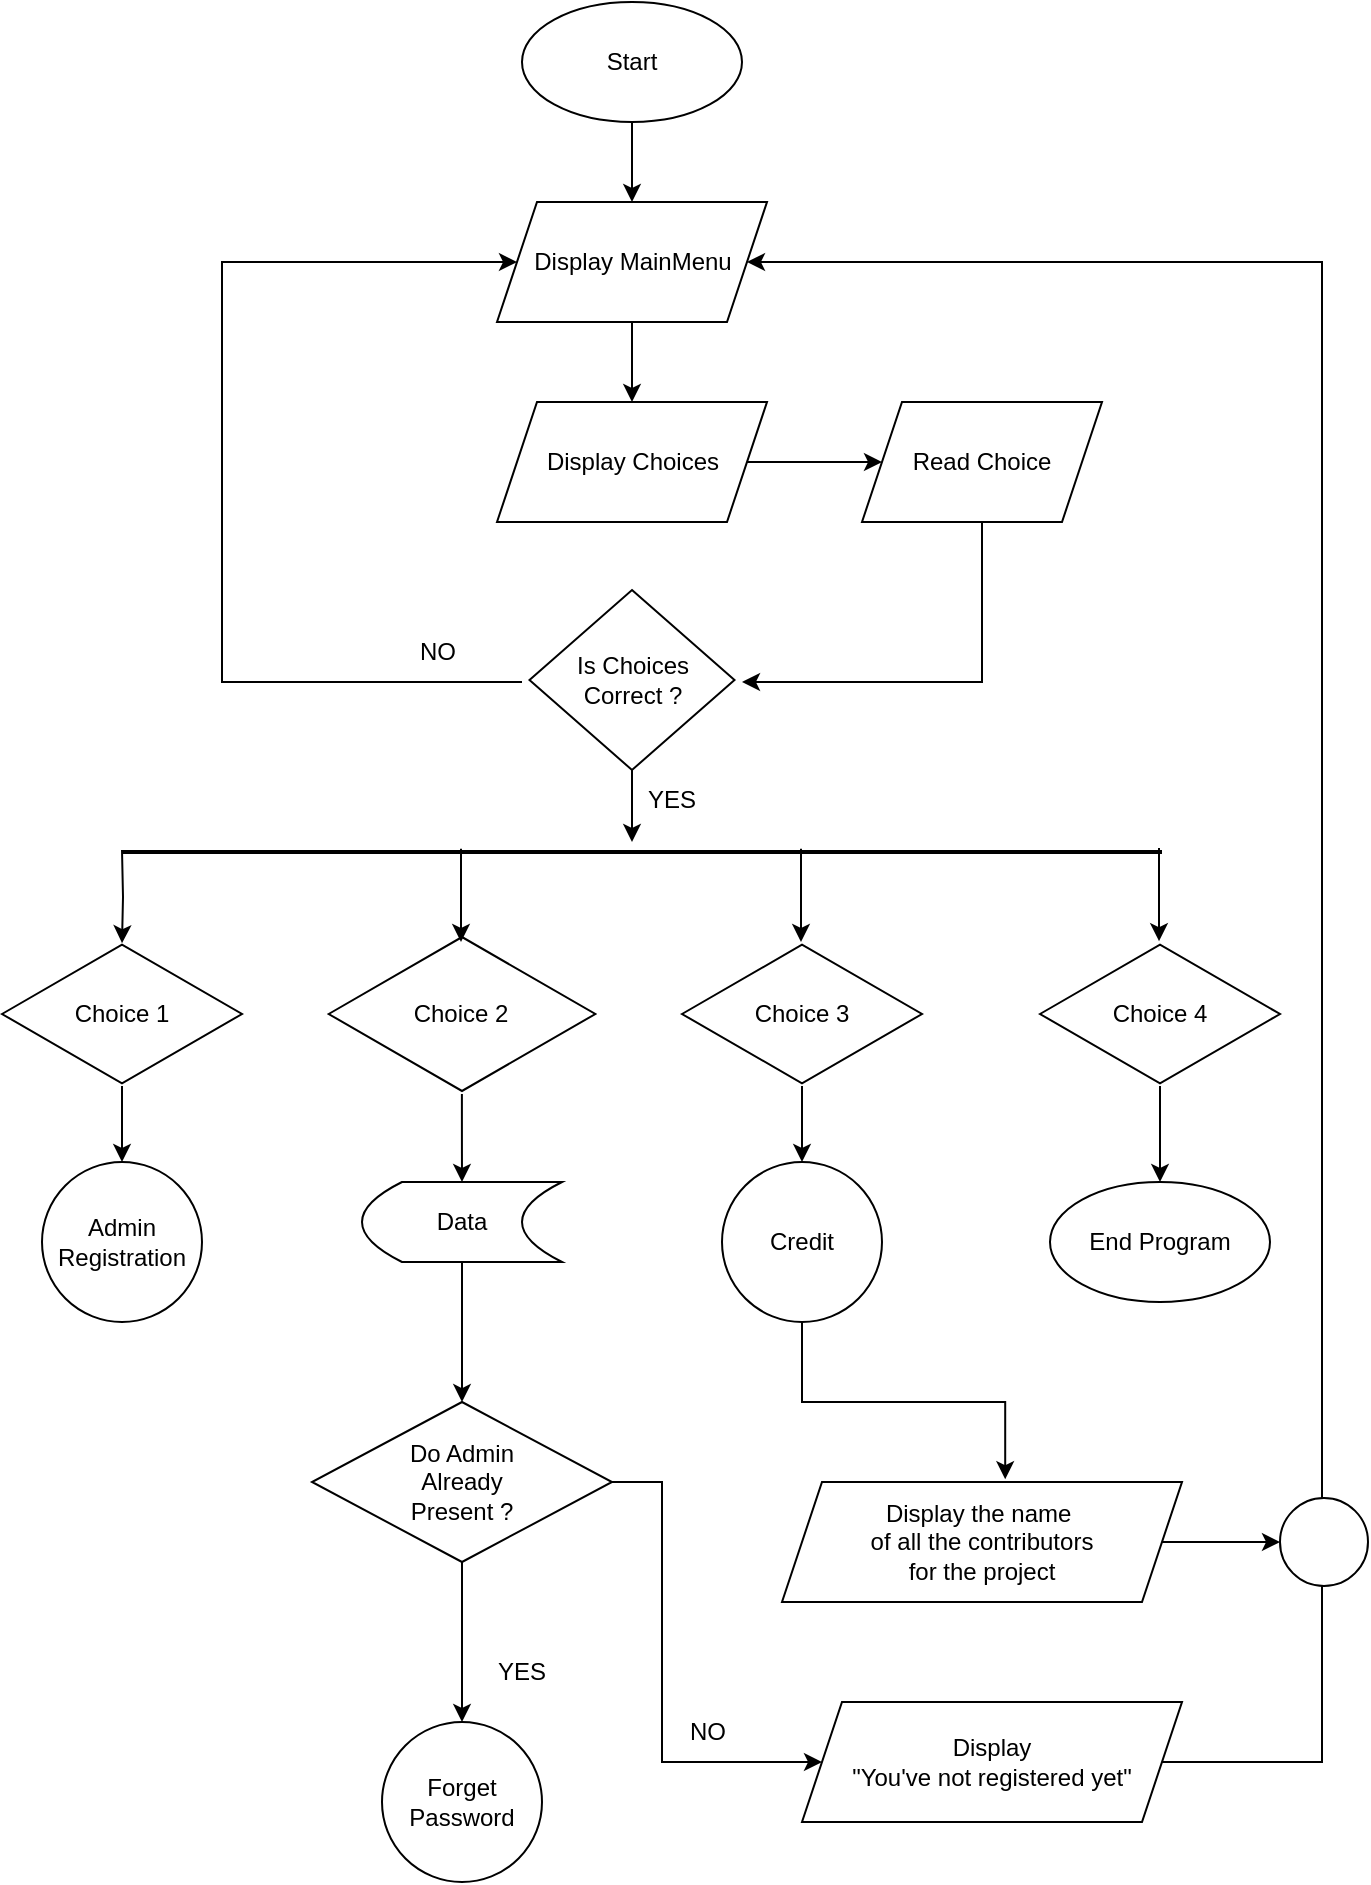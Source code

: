 <mxfile version="15.4.0" type="device" pages="9"><diagram id="IyGIy4qLJ42JPfllxHX9" name="Main Menu"><mxGraphModel dx="1024" dy="592" grid="1" gridSize="10" guides="1" tooltips="1" connect="1" arrows="1" fold="1" page="1" pageScale="1" pageWidth="850" pageHeight="1100" math="0" shadow="0"><root><mxCell id="0"/><mxCell id="1" parent="0"/><mxCell id="HYkFmb9bmzaCsi8f1Yw4-3" value="" style="edgeStyle=orthogonalEdgeStyle;rounded=0;orthogonalLoop=1;jettySize=auto;html=1;" edge="1" parent="1" source="HYkFmb9bmzaCsi8f1Yw4-1" target="HYkFmb9bmzaCsi8f1Yw4-2"><mxGeometry relative="1" as="geometry"/></mxCell><mxCell id="HYkFmb9bmzaCsi8f1Yw4-1" value="Start" style="ellipse;whiteSpace=wrap;html=1;" vertex="1" parent="1"><mxGeometry x="320" y="20" width="110" height="60" as="geometry"/></mxCell><mxCell id="HYkFmb9bmzaCsi8f1Yw4-5" value="" style="edgeStyle=orthogonalEdgeStyle;rounded=0;orthogonalLoop=1;jettySize=auto;html=1;" edge="1" parent="1" source="HYkFmb9bmzaCsi8f1Yw4-2" target="HYkFmb9bmzaCsi8f1Yw4-4"><mxGeometry relative="1" as="geometry"/></mxCell><mxCell id="HYkFmb9bmzaCsi8f1Yw4-2" value="Display MainMenu" style="shape=parallelogram;perimeter=parallelogramPerimeter;whiteSpace=wrap;html=1;fixedSize=1;" vertex="1" parent="1"><mxGeometry x="307.5" y="120" width="135" height="60" as="geometry"/></mxCell><mxCell id="StGySCP3mt0HeEk7pPKf-2" style="edgeStyle=orthogonalEdgeStyle;rounded=0;orthogonalLoop=1;jettySize=auto;html=1;entryX=0;entryY=0.5;entryDx=0;entryDy=0;" edge="1" parent="1" source="HYkFmb9bmzaCsi8f1Yw4-4" target="StGySCP3mt0HeEk7pPKf-1"><mxGeometry relative="1" as="geometry"/></mxCell><mxCell id="HYkFmb9bmzaCsi8f1Yw4-4" value="Display Choices" style="shape=parallelogram;perimeter=parallelogramPerimeter;whiteSpace=wrap;html=1;fixedSize=1;" vertex="1" parent="1"><mxGeometry x="307.5" y="220" width="135" height="60" as="geometry"/></mxCell><mxCell id="HYkFmb9bmzaCsi8f1Yw4-13" style="edgeStyle=orthogonalEdgeStyle;rounded=0;orthogonalLoop=1;jettySize=auto;html=1;exitX=0.5;exitY=1;exitDx=0;exitDy=0;" edge="1" parent="1" source="HYkFmb9bmzaCsi8f1Yw4-6"><mxGeometry relative="1" as="geometry"><mxPoint x="375" y="440" as="targetPoint"/></mxGeometry></mxCell><mxCell id="HYkFmb9bmzaCsi8f1Yw4-6" value="Is Choices&lt;br&gt;Correct ?" style="rhombus;whiteSpace=wrap;html=1;" vertex="1" parent="1"><mxGeometry x="323.75" y="314" width="102.5" height="90" as="geometry"/></mxCell><mxCell id="HYkFmb9bmzaCsi8f1Yw4-11" value="NO" style="text;html=1;strokeColor=none;fillColor=none;align=center;verticalAlign=middle;whiteSpace=wrap;rounded=0;" vertex="1" parent="1"><mxGeometry x="247.5" y="330" width="60" height="30" as="geometry"/></mxCell><mxCell id="HYkFmb9bmzaCsi8f1Yw4-12" value="" style="endArrow=classic;html=1;rounded=0;edgeStyle=orthogonalEdgeStyle;" edge="1" parent="1" target="HYkFmb9bmzaCsi8f1Yw4-2"><mxGeometry width="50" height="50" relative="1" as="geometry"><mxPoint x="320" y="360" as="sourcePoint"/><mxPoint x="170" y="230" as="targetPoint"/><Array as="points"><mxPoint x="170" y="360"/><mxPoint x="170" y="150"/></Array></mxGeometry></mxCell><mxCell id="HYkFmb9bmzaCsi8f1Yw4-14" value="YES" style="text;html=1;strokeColor=none;fillColor=none;align=center;verticalAlign=middle;whiteSpace=wrap;rounded=0;" vertex="1" parent="1"><mxGeometry x="365" y="404" width="60" height="30" as="geometry"/></mxCell><mxCell id="HYkFmb9bmzaCsi8f1Yw4-17" value="" style="line;strokeWidth=2;html=1;" vertex="1" parent="1"><mxGeometry x="120" y="440" width="520" height="10" as="geometry"/></mxCell><mxCell id="HYkFmb9bmzaCsi8f1Yw4-33" style="edgeStyle=orthogonalEdgeStyle;rounded=0;orthogonalLoop=1;jettySize=auto;html=1;entryX=0.5;entryY=0;entryDx=0;entryDy=0;" edge="1" parent="1" source="HYkFmb9bmzaCsi8f1Yw4-20" target="HYkFmb9bmzaCsi8f1Yw4-32"><mxGeometry relative="1" as="geometry"/></mxCell><mxCell id="HYkFmb9bmzaCsi8f1Yw4-20" value="Choice 1" style="html=1;whiteSpace=wrap;aspect=fixed;shape=isoRectangle;" vertex="1" parent="1"><mxGeometry x="60" y="490" width="120" height="72" as="geometry"/></mxCell><mxCell id="W8NE3Rj47VHDvDplyi4f-2" value="" style="edgeStyle=orthogonalEdgeStyle;rounded=1;orthogonalLoop=1;jettySize=auto;html=1;" edge="1" parent="1" source="HYkFmb9bmzaCsi8f1Yw4-21" target="W8NE3Rj47VHDvDplyi4f-1"><mxGeometry relative="1" as="geometry"/></mxCell><mxCell id="HYkFmb9bmzaCsi8f1Yw4-21" value="Choice 2" style="html=1;whiteSpace=wrap;aspect=fixed;shape=isoRectangle;" vertex="1" parent="1"><mxGeometry x="223.34" y="486" width="133.33" height="80" as="geometry"/></mxCell><mxCell id="HYkFmb9bmzaCsi8f1Yw4-38" style="edgeStyle=orthogonalEdgeStyle;rounded=0;orthogonalLoop=1;jettySize=auto;html=1;entryX=0.5;entryY=0;entryDx=0;entryDy=0;" edge="1" parent="1" source="HYkFmb9bmzaCsi8f1Yw4-22" target="HYkFmb9bmzaCsi8f1Yw4-36"><mxGeometry relative="1" as="geometry"/></mxCell><mxCell id="HYkFmb9bmzaCsi8f1Yw4-22" value="Choice 3" style="html=1;whiteSpace=wrap;aspect=fixed;shape=isoRectangle;" vertex="1" parent="1"><mxGeometry x="400" y="490" width="120" height="72" as="geometry"/></mxCell><mxCell id="HYkFmb9bmzaCsi8f1Yw4-30" value="" style="edgeStyle=orthogonalEdgeStyle;rounded=0;orthogonalLoop=1;jettySize=auto;html=1;entryX=0.5;entryY=0;entryDx=0;entryDy=0;" edge="1" parent="1" source="HYkFmb9bmzaCsi8f1Yw4-23" target="HYkFmb9bmzaCsi8f1Yw4-31"><mxGeometry relative="1" as="geometry"><mxPoint x="639" y="600" as="targetPoint"/></mxGeometry></mxCell><mxCell id="HYkFmb9bmzaCsi8f1Yw4-23" value="Choice 4" style="html=1;whiteSpace=wrap;aspect=fixed;shape=isoRectangle;" vertex="1" parent="1"><mxGeometry x="579" y="490" width="120" height="72" as="geometry"/></mxCell><mxCell id="HYkFmb9bmzaCsi8f1Yw4-24" value="" style="endArrow=classic;html=1;rounded=0;edgeStyle=orthogonalEdgeStyle;entryX=0.5;entryY=0.008;entryDx=0;entryDy=0;entryPerimeter=0;" edge="1" parent="1" target="HYkFmb9bmzaCsi8f1Yw4-20"><mxGeometry width="50" height="50" relative="1" as="geometry"><mxPoint x="120" y="444" as="sourcePoint"/><mxPoint x="170" y="394" as="targetPoint"/></mxGeometry></mxCell><mxCell id="HYkFmb9bmzaCsi8f1Yw4-26" value="" style="endArrow=classic;html=1;rounded=0;edgeStyle=orthogonalEdgeStyle;entryX=0.5;entryY=0.008;entryDx=0;entryDy=0;entryPerimeter=0;" edge="1" parent="1"><mxGeometry width="50" height="50" relative="1" as="geometry"><mxPoint x="289.5" y="443.42" as="sourcePoint"/><mxPoint x="289.5" y="489.996" as="targetPoint"/></mxGeometry></mxCell><mxCell id="HYkFmb9bmzaCsi8f1Yw4-27" value="" style="endArrow=classic;html=1;rounded=0;edgeStyle=orthogonalEdgeStyle;entryX=0.5;entryY=0.008;entryDx=0;entryDy=0;entryPerimeter=0;" edge="1" parent="1"><mxGeometry width="50" height="50" relative="1" as="geometry"><mxPoint x="459.5" y="443.42" as="sourcePoint"/><mxPoint x="459.5" y="489.996" as="targetPoint"/></mxGeometry></mxCell><mxCell id="HYkFmb9bmzaCsi8f1Yw4-28" value="" style="endArrow=classic;html=1;rounded=0;edgeStyle=orthogonalEdgeStyle;entryX=0.5;entryY=0.008;entryDx=0;entryDy=0;entryPerimeter=0;" edge="1" parent="1"><mxGeometry width="50" height="50" relative="1" as="geometry"><mxPoint x="638.5" y="443.0" as="sourcePoint"/><mxPoint x="638.5" y="489.576" as="targetPoint"/></mxGeometry></mxCell><mxCell id="HYkFmb9bmzaCsi8f1Yw4-31" value="End Program" style="ellipse;whiteSpace=wrap;html=1;" vertex="1" parent="1"><mxGeometry x="584" y="610" width="110" height="60" as="geometry"/></mxCell><mxCell id="HYkFmb9bmzaCsi8f1Yw4-32" value="Admin&lt;br&gt;Registration" style="ellipse;whiteSpace=wrap;html=1;aspect=fixed;" vertex="1" parent="1"><mxGeometry x="80" y="600" width="80" height="80" as="geometry"/></mxCell><mxCell id="HYkFmb9bmzaCsi8f1Yw4-34" value="Forget&lt;br&gt;Password" style="ellipse;whiteSpace=wrap;html=1;aspect=fixed;" vertex="1" parent="1"><mxGeometry x="250" y="880" width="80" height="80" as="geometry"/></mxCell><mxCell id="WfDunotLf4mvchnoBHYC-2" style="edgeStyle=orthogonalEdgeStyle;rounded=0;orthogonalLoop=1;jettySize=auto;html=1;entryX=0.558;entryY=-0.023;entryDx=0;entryDy=0;entryPerimeter=0;" edge="1" parent="1" source="HYkFmb9bmzaCsi8f1Yw4-36" target="WfDunotLf4mvchnoBHYC-1"><mxGeometry relative="1" as="geometry"/></mxCell><mxCell id="HYkFmb9bmzaCsi8f1Yw4-36" value="Credit" style="ellipse;whiteSpace=wrap;html=1;aspect=fixed;" vertex="1" parent="1"><mxGeometry x="420" y="600" width="80" height="80" as="geometry"/></mxCell><mxCell id="oeCoKteqvJMJFoeUZCk2-2" style="edgeStyle=orthogonalEdgeStyle;rounded=0;orthogonalLoop=1;jettySize=auto;html=1;" edge="1" parent="1" source="W_sWIA2XGlkq5BpaZ1ie-1" target="HYkFmb9bmzaCsi8f1Yw4-34"><mxGeometry relative="1" as="geometry"/></mxCell><mxCell id="oeCoKteqvJMJFoeUZCk2-7" style="edgeStyle=orthogonalEdgeStyle;rounded=0;orthogonalLoop=1;jettySize=auto;html=1;" edge="1" parent="1" source="W_sWIA2XGlkq5BpaZ1ie-1" target="oeCoKteqvJMJFoeUZCk2-4"><mxGeometry relative="1" as="geometry"><mxPoint x="390" y="790" as="targetPoint"/><Array as="points"><mxPoint x="390" y="760"/><mxPoint x="390" y="900"/></Array></mxGeometry></mxCell><mxCell id="W_sWIA2XGlkq5BpaZ1ie-1" value="&lt;span&gt;Do Admin&lt;/span&gt;&lt;br&gt;&lt;span&gt;Already&lt;/span&gt;&lt;br&gt;&lt;span&gt;Present ?&lt;/span&gt;" style="rhombus;whiteSpace=wrap;html=1;" vertex="1" parent="1"><mxGeometry x="215" y="720" width="150.01" height="80" as="geometry"/></mxCell><mxCell id="oeCoKteqvJMJFoeUZCk2-3" value="YES" style="text;html=1;strokeColor=none;fillColor=none;align=center;verticalAlign=middle;whiteSpace=wrap;rounded=0;" vertex="1" parent="1"><mxGeometry x="290" y="840" width="60" height="30" as="geometry"/></mxCell><mxCell id="oeCoKteqvJMJFoeUZCk2-9" style="edgeStyle=orthogonalEdgeStyle;rounded=0;orthogonalLoop=1;jettySize=auto;html=1;entryX=1;entryY=0.5;entryDx=0;entryDy=0;" edge="1" parent="1" source="oeCoKteqvJMJFoeUZCk2-4" target="HYkFmb9bmzaCsi8f1Yw4-2"><mxGeometry relative="1" as="geometry"><mxPoint x="437" y="150" as="targetPoint"/><Array as="points"><mxPoint x="720" y="900"/><mxPoint x="720" y="150"/></Array></mxGeometry></mxCell><mxCell id="oeCoKteqvJMJFoeUZCk2-4" value="Display&lt;br&gt;&quot;You've not registered yet&quot;" style="shape=parallelogram;perimeter=parallelogramPerimeter;whiteSpace=wrap;html=1;fixedSize=1;" vertex="1" parent="1"><mxGeometry x="460" y="870" width="190" height="60" as="geometry"/></mxCell><mxCell id="oeCoKteqvJMJFoeUZCk2-8" value="NO" style="text;html=1;strokeColor=none;fillColor=none;align=center;verticalAlign=middle;whiteSpace=wrap;rounded=0;" vertex="1" parent="1"><mxGeometry x="382.5" y="870" width="60" height="30" as="geometry"/></mxCell><mxCell id="6G6La9C2d118M3kdBrXU-4" style="edgeStyle=orthogonalEdgeStyle;rounded=0;orthogonalLoop=1;jettySize=auto;html=1;entryX=0;entryY=0.5;entryDx=0;entryDy=0;" edge="1" parent="1" source="WfDunotLf4mvchnoBHYC-1" target="6G6La9C2d118M3kdBrXU-1"><mxGeometry relative="1" as="geometry"/></mxCell><mxCell id="WfDunotLf4mvchnoBHYC-1" value="Display the name&amp;nbsp;&lt;br&gt;of all the contributors&lt;br&gt;for the project" style="shape=parallelogram;perimeter=parallelogramPerimeter;whiteSpace=wrap;html=1;fixedSize=1;" vertex="1" parent="1"><mxGeometry x="450" y="760" width="200" height="60" as="geometry"/></mxCell><mxCell id="6G6La9C2d118M3kdBrXU-1" value="" style="ellipse;whiteSpace=wrap;html=1;aspect=fixed;" vertex="1" parent="1"><mxGeometry x="699" y="768" width="44" height="44" as="geometry"/></mxCell><mxCell id="StGySCP3mt0HeEk7pPKf-3" style="edgeStyle=orthogonalEdgeStyle;rounded=0;orthogonalLoop=1;jettySize=auto;html=1;" edge="1" parent="1" source="StGySCP3mt0HeEk7pPKf-1"><mxGeometry relative="1" as="geometry"><mxPoint x="430" y="360" as="targetPoint"/><Array as="points"><mxPoint x="550" y="360"/></Array></mxGeometry></mxCell><mxCell id="StGySCP3mt0HeEk7pPKf-1" value="Read Choice" style="shape=parallelogram;perimeter=parallelogramPerimeter;whiteSpace=wrap;html=1;fixedSize=1;" vertex="1" parent="1"><mxGeometry x="490" y="220" width="120" height="60" as="geometry"/></mxCell><mxCell id="18vnvphhDotf9tylGSTr-1" value="" style="edgeStyle=orthogonalEdgeStyle;rounded=1;orthogonalLoop=1;jettySize=auto;html=1;" edge="1" parent="1" source="W8NE3Rj47VHDvDplyi4f-1" target="W_sWIA2XGlkq5BpaZ1ie-1"><mxGeometry relative="1" as="geometry"/></mxCell><mxCell id="W8NE3Rj47VHDvDplyi4f-1" value="Data" style="shape=dataStorage;whiteSpace=wrap;html=1;fixedSize=1;" vertex="1" parent="1"><mxGeometry x="240" y="610" width="100" height="40" as="geometry"/></mxCell></root></mxGraphModel></diagram><diagram id="5y2221y7D9rZbbo55i_W" name="Admin Registration"><mxGraphModel dx="1024" dy="592" grid="1" gridSize="10" guides="1" tooltips="1" connect="1" arrows="1" fold="1" page="1" pageScale="1" pageWidth="1100" pageHeight="1700" math="0" shadow="0"><root><mxCell id="yixS1ulpxViCGO0TLvoI-0"/><mxCell id="yixS1ulpxViCGO0TLvoI-1" parent="yixS1ulpxViCGO0TLvoI-0"/><mxCell id="9qpLZB-kAmUekmBVPJxF-1" value="" style="edgeStyle=orthogonalEdgeStyle;rounded=1;orthogonalLoop=1;jettySize=auto;html=1;" edge="1" parent="yixS1ulpxViCGO0TLvoI-1" source="IgWXiSy7XuzbY-o5Ff7X-0" target="9qpLZB-kAmUekmBVPJxF-0"><mxGeometry relative="1" as="geometry"/></mxCell><mxCell id="IgWXiSy7XuzbY-o5Ff7X-0" value="Admin Registration&lt;br&gt;(Write Mode)" style="ellipse;whiteSpace=wrap;html=1;aspect=fixed;" vertex="1" parent="yixS1ulpxViCGO0TLvoI-1"><mxGeometry x="355" y="20" width="90" height="90" as="geometry"/></mxCell><mxCell id="IgWXiSy7XuzbY-o5Ff7X-9" style="edgeStyle=orthogonalEdgeStyle;rounded=0;orthogonalLoop=1;jettySize=auto;html=1;entryX=1;entryY=0.5;entryDx=0;entryDy=0;" edge="1" parent="yixS1ulpxViCGO0TLvoI-1" source="IgWXiSy7XuzbY-o5Ff7X-1" target="IgWXiSy7XuzbY-o5Ff7X-3"><mxGeometry relative="1" as="geometry"/></mxCell><mxCell id="IgWXiSy7XuzbY-o5Ff7X-11" style="edgeStyle=orthogonalEdgeStyle;rounded=0;orthogonalLoop=1;jettySize=auto;html=1;entryX=0;entryY=0.5;entryDx=0;entryDy=0;" edge="1" parent="yixS1ulpxViCGO0TLvoI-1" source="IgWXiSy7XuzbY-o5Ff7X-1" target="IgWXiSy7XuzbY-o5Ff7X-10"><mxGeometry relative="1" as="geometry"/></mxCell><mxCell id="IgWXiSy7XuzbY-o5Ff7X-1" value="Is Admin&lt;br&gt;Already&lt;br&gt;Exists ?" style="rhombus;whiteSpace=wrap;html=1;" vertex="1" parent="yixS1ulpxViCGO0TLvoI-1"><mxGeometry x="330" y="250" width="140" height="100" as="geometry"/></mxCell><mxCell id="IgWXiSy7XuzbY-o5Ff7X-18" style="edgeStyle=orthogonalEdgeStyle;rounded=0;orthogonalLoop=1;jettySize=auto;html=1;exitX=0.5;exitY=1;exitDx=0;exitDy=0;" edge="1" parent="yixS1ulpxViCGO0TLvoI-1" source="IgWXiSy7XuzbY-o5Ff7X-3"><mxGeometry relative="1" as="geometry"><mxPoint x="175" y="370" as="targetPoint"/></mxGeometry></mxCell><mxCell id="IgWXiSy7XuzbY-o5Ff7X-3" value="Register Account" style="rounded=0;whiteSpace=wrap;html=1;" vertex="1" parent="yixS1ulpxViCGO0TLvoI-1"><mxGeometry x="120" y="275" width="110" height="50" as="geometry"/></mxCell><mxCell id="IgWXiSy7XuzbY-o5Ff7X-6" value="NO" style="text;html=1;strokeColor=none;fillColor=none;align=center;verticalAlign=middle;whiteSpace=wrap;rounded=0;" vertex="1" parent="yixS1ulpxViCGO0TLvoI-1"><mxGeometry x="260" y="275" width="60" height="30" as="geometry"/></mxCell><mxCell id="lu1R66igmUDafvFW-9Eo-19" style="edgeStyle=orthogonalEdgeStyle;rounded=0;orthogonalLoop=1;jettySize=auto;html=1;entryX=0.5;entryY=0;entryDx=0;entryDy=0;" edge="1" parent="yixS1ulpxViCGO0TLvoI-1" source="IgWXiSy7XuzbY-o5Ff7X-10" target="lu1R66igmUDafvFW-9Eo-17"><mxGeometry relative="1" as="geometry"/></mxCell><mxCell id="IgWXiSy7XuzbY-o5Ff7X-10" value="Login" style="rounded=0;whiteSpace=wrap;html=1;" vertex="1" parent="yixS1ulpxViCGO0TLvoI-1"><mxGeometry x="570" y="275" width="110" height="50" as="geometry"/></mxCell><mxCell id="IgWXiSy7XuzbY-o5Ff7X-12" value="YES" style="text;html=1;strokeColor=none;fillColor=none;align=center;verticalAlign=middle;whiteSpace=wrap;rounded=0;" vertex="1" parent="yixS1ulpxViCGO0TLvoI-1"><mxGeometry x="472" y="275" width="60" height="30" as="geometry"/></mxCell><mxCell id="IgWXiSy7XuzbY-o5Ff7X-19" style="edgeStyle=orthogonalEdgeStyle;rounded=0;orthogonalLoop=1;jettySize=auto;html=1;exitX=0.5;exitY=1;exitDx=0;exitDy=0;entryX=0.5;entryY=0;entryDx=0;entryDy=0;" edge="1" parent="yixS1ulpxViCGO0TLvoI-1"><mxGeometry relative="1" as="geometry"><mxPoint x="178" y="430" as="sourcePoint"/><mxPoint x="178" y="470" as="targetPoint"/></mxGeometry></mxCell><mxCell id="IgWXiSy7XuzbY-o5Ff7X-14" value="Read Username" style="shape=parallelogram;perimeter=parallelogramPerimeter;whiteSpace=wrap;html=1;fixedSize=1;" vertex="1" parent="yixS1ulpxViCGO0TLvoI-1"><mxGeometry x="110" y="370" width="150" height="60" as="geometry"/></mxCell><mxCell id="IgWXiSy7XuzbY-o5Ff7X-20" style="edgeStyle=orthogonalEdgeStyle;rounded=0;orthogonalLoop=1;jettySize=auto;html=1;entryX=0.5;entryY=0;entryDx=0;entryDy=0;" edge="1" parent="yixS1ulpxViCGO0TLvoI-1"><mxGeometry relative="1" as="geometry"><mxPoint x="180" y="530" as="sourcePoint"/><mxPoint x="180" y="570" as="targetPoint"/></mxGeometry></mxCell><mxCell id="IgWXiSy7XuzbY-o5Ff7X-15" value="Read Password" style="shape=parallelogram;perimeter=parallelogramPerimeter;whiteSpace=wrap;html=1;fixedSize=1;" vertex="1" parent="yixS1ulpxViCGO0TLvoI-1"><mxGeometry x="110" y="470" width="150" height="60" as="geometry"/></mxCell><mxCell id="9qpLZB-kAmUekmBVPJxF-4" value="" style="edgeStyle=orthogonalEdgeStyle;rounded=1;orthogonalLoop=1;jettySize=auto;html=1;" edge="1" parent="yixS1ulpxViCGO0TLvoI-1" source="IgWXiSy7XuzbY-o5Ff7X-16" target="9qpLZB-kAmUekmBVPJxF-3"><mxGeometry relative="1" as="geometry"/></mxCell><mxCell id="IgWXiSy7XuzbY-o5Ff7X-16" value="Read&lt;br&gt;Pet's Name" style="shape=parallelogram;perimeter=parallelogramPerimeter;whiteSpace=wrap;html=1;fixedSize=1;" vertex="1" parent="yixS1ulpxViCGO0TLvoI-1"><mxGeometry x="110" y="570" width="150" height="60" as="geometry"/></mxCell><mxCell id="lu1R66igmUDafvFW-9Eo-0" value="Display&lt;br&gt;Main Menu" style="shape=parallelogram;perimeter=parallelogramPerimeter;whiteSpace=wrap;html=1;fixedSize=1;" vertex="1" parent="yixS1ulpxViCGO0TLvoI-1"><mxGeometry x="110" y="780" width="150" height="60" as="geometry"/></mxCell><mxCell id="9qpLZB-kAmUekmBVPJxF-9" value="" style="edgeStyle=orthogonalEdgeStyle;rounded=1;orthogonalLoop=1;jettySize=auto;html=1;" edge="1" parent="yixS1ulpxViCGO0TLvoI-1" source="lu1R66igmUDafvFW-9Eo-6" target="9qpLZB-kAmUekmBVPJxF-6"><mxGeometry relative="1" as="geometry"/></mxCell><mxCell id="lu1R66igmUDafvFW-9Eo-6" value="Read Password" style="shape=parallelogram;perimeter=parallelogramPerimeter;whiteSpace=wrap;html=1;fixedSize=1;" vertex="1" parent="yixS1ulpxViCGO0TLvoI-1"><mxGeometry x="560" y="560" width="130" height="60" as="geometry"/></mxCell><mxCell id="lu1R66igmUDafvFW-9Eo-25" value="" style="edgeStyle=orthogonalEdgeStyle;rounded=0;orthogonalLoop=1;jettySize=auto;html=1;" edge="1" parent="yixS1ulpxViCGO0TLvoI-1" source="lu1R66igmUDafvFW-9Eo-8" target="lu1R66igmUDafvFW-9Eo-24"><mxGeometry relative="1" as="geometry"/></mxCell><mxCell id="9qpLZB-kAmUekmBVPJxF-11" value="" style="edgeStyle=orthogonalEdgeStyle;rounded=1;orthogonalLoop=1;jettySize=auto;html=1;" edge="1" parent="yixS1ulpxViCGO0TLvoI-1" source="lu1R66igmUDafvFW-9Eo-8" target="lu1R66igmUDafvFW-9Eo-10"><mxGeometry relative="1" as="geometry"/></mxCell><mxCell id="lu1R66igmUDafvFW-9Eo-8" value="Is&lt;br&gt;Username&lt;br&gt;or&lt;br&gt;Password&lt;br&gt;Matched ?" style="rhombus;whiteSpace=wrap;html=1;" vertex="1" parent="yixS1ulpxViCGO0TLvoI-1"><mxGeometry x="515" y="770" width="220" height="130" as="geometry"/></mxCell><mxCell id="lu1R66igmUDafvFW-9Eo-10" value="Admin Panel" style="ellipse;whiteSpace=wrap;html=1;aspect=fixed;" vertex="1" parent="yixS1ulpxViCGO0TLvoI-1"><mxGeometry x="790" y="795" width="80" height="80" as="geometry"/></mxCell><mxCell id="lu1R66igmUDafvFW-9Eo-12" value="YES" style="text;html=1;strokeColor=none;fillColor=none;align=center;verticalAlign=middle;whiteSpace=wrap;rounded=0;" vertex="1" parent="yixS1ulpxViCGO0TLvoI-1"><mxGeometry x="720" y="800" width="60" height="30" as="geometry"/></mxCell><mxCell id="lu1R66igmUDafvFW-9Eo-21" style="edgeStyle=orthogonalEdgeStyle;rounded=0;orthogonalLoop=1;jettySize=auto;html=1;" edge="1" parent="yixS1ulpxViCGO0TLvoI-1" source="lu1R66igmUDafvFW-9Eo-17"><mxGeometry relative="1" as="geometry"><mxPoint x="625" y="460" as="targetPoint"/></mxGeometry></mxCell><mxCell id="lu1R66igmUDafvFW-9Eo-17" value="Assign&lt;br&gt;int count = 4" style="rounded=0;whiteSpace=wrap;html=1;" vertex="1" parent="yixS1ulpxViCGO0TLvoI-1"><mxGeometry x="570" y="370" width="110" height="50" as="geometry"/></mxCell><mxCell id="lu1R66igmUDafvFW-9Eo-23" style="edgeStyle=orthogonalEdgeStyle;rounded=0;orthogonalLoop=1;jettySize=auto;html=1;entryX=0.5;entryY=0;entryDx=0;entryDy=0;" edge="1" parent="yixS1ulpxViCGO0TLvoI-1" source="lu1R66igmUDafvFW-9Eo-2" target="lu1R66igmUDafvFW-9Eo-6"><mxGeometry relative="1" as="geometry"/></mxCell><mxCell id="lu1R66igmUDafvFW-9Eo-2" value="Read Username" style="shape=parallelogram;perimeter=parallelogramPerimeter;whiteSpace=wrap;html=1;fixedSize=1;" vertex="1" parent="yixS1ulpxViCGO0TLvoI-1"><mxGeometry x="565" y="460" width="120" height="60" as="geometry"/></mxCell><mxCell id="lu1R66igmUDafvFW-9Eo-34" style="edgeStyle=orthogonalEdgeStyle;rounded=0;orthogonalLoop=1;jettySize=auto;html=1;entryX=0.5;entryY=0;entryDx=0;entryDy=0;" edge="1" parent="yixS1ulpxViCGO0TLvoI-1" source="lu1R66igmUDafvFW-9Eo-24" target="lu1R66igmUDafvFW-9Eo-33"><mxGeometry relative="1" as="geometry"/></mxCell><mxCell id="lu1R66igmUDafvFW-9Eo-24" value="count = count-1" style="whiteSpace=wrap;html=1;" vertex="1" parent="yixS1ulpxViCGO0TLvoI-1"><mxGeometry x="565" y="940" width="120" height="60" as="geometry"/></mxCell><mxCell id="9qpLZB-kAmUekmBVPJxF-12" style="edgeStyle=orthogonalEdgeStyle;rounded=1;orthogonalLoop=1;jettySize=auto;html=1;entryX=0.5;entryY=1;entryDx=0;entryDy=0;exitX=0.5;exitY=1;exitDx=0;exitDy=0;" edge="1" parent="yixS1ulpxViCGO0TLvoI-1" source="lu1R66igmUDafvFW-9Eo-26" target="lu1R66igmUDafvFW-9Eo-0"><mxGeometry relative="1" as="geometry"><mxPoint x="170" y="1230" as="targetPoint"/><mxPoint x="570" y="1230" as="sourcePoint"/><Array as="points"><mxPoint x="625" y="1320"/><mxPoint x="185" y="1320"/></Array></mxGeometry></mxCell><mxCell id="9qpLZB-kAmUekmBVPJxF-14" style="edgeStyle=orthogonalEdgeStyle;rounded=1;orthogonalLoop=1;jettySize=auto;html=1;entryX=0.078;entryY=0.617;entryDx=0;entryDy=0;entryPerimeter=0;" edge="1" parent="yixS1ulpxViCGO0TLvoI-1" source="lu1R66igmUDafvFW-9Eo-26" target="lu1R66igmUDafvFW-9Eo-2"><mxGeometry relative="1" as="geometry"><mxPoint x="390" y="500" as="targetPoint"/><Array as="points"><mxPoint x="390" y="1230"/><mxPoint x="390" y="490"/><mxPoint x="574" y="490"/></Array></mxGeometry></mxCell><mxCell id="lu1R66igmUDafvFW-9Eo-26" value="Is count &amp;gt; 0" style="rhombus;whiteSpace=wrap;html=1;" vertex="1" parent="yixS1ulpxViCGO0TLvoI-1"><mxGeometry x="575" y="1190" width="100" height="80" as="geometry"/></mxCell><mxCell id="lu1R66igmUDafvFW-9Eo-35" style="edgeStyle=orthogonalEdgeStyle;rounded=0;orthogonalLoop=1;jettySize=auto;html=1;entryX=0.5;entryY=0;entryDx=0;entryDy=0;" edge="1" parent="yixS1ulpxViCGO0TLvoI-1" source="lu1R66igmUDafvFW-9Eo-33" target="lu1R66igmUDafvFW-9Eo-26"><mxGeometry relative="1" as="geometry"/></mxCell><mxCell id="lu1R66igmUDafvFW-9Eo-33" value="Display&lt;br&gt;&quot;Either Username or Password&lt;br&gt;don't&amp;nbsp;&lt;br&gt;Matched&quot;" style="shape=parallelogram;perimeter=parallelogramPerimeter;whiteSpace=wrap;html=1;fixedSize=1;" vertex="1" parent="yixS1ulpxViCGO0TLvoI-1"><mxGeometry x="505" y="1040" width="240" height="100" as="geometry"/></mxCell><mxCell id="lu1R66igmUDafvFW-9Eo-37" value="YES" style="text;html=1;strokeColor=none;fillColor=none;align=center;verticalAlign=middle;whiteSpace=wrap;rounded=0;" vertex="1" parent="yixS1ulpxViCGO0TLvoI-1"><mxGeometry x="500" y="1200" width="60" height="30" as="geometry"/></mxCell><mxCell id="lu1R66igmUDafvFW-9Eo-40" value="No" style="text;html=1;strokeColor=none;fillColor=none;align=center;verticalAlign=middle;whiteSpace=wrap;rounded=0;" vertex="1" parent="yixS1ulpxViCGO0TLvoI-1"><mxGeometry x="560" y="910" width="60" height="30" as="geometry"/></mxCell><mxCell id="9qpLZB-kAmUekmBVPJxF-2" value="" style="edgeStyle=orthogonalEdgeStyle;rounded=1;orthogonalLoop=1;jettySize=auto;html=1;" edge="1" parent="yixS1ulpxViCGO0TLvoI-1" source="9qpLZB-kAmUekmBVPJxF-0" target="IgWXiSy7XuzbY-o5Ff7X-1"><mxGeometry relative="1" as="geometry"/></mxCell><mxCell id="9qpLZB-kAmUekmBVPJxF-0" value="Read Data" style="shape=dataStorage;whiteSpace=wrap;html=1;fixedSize=1;" vertex="1" parent="yixS1ulpxViCGO0TLvoI-1"><mxGeometry x="340" y="160" width="120" height="50" as="geometry"/></mxCell><mxCell id="9qpLZB-kAmUekmBVPJxF-5" value="" style="edgeStyle=orthogonalEdgeStyle;rounded=1;orthogonalLoop=1;jettySize=auto;html=1;" edge="1" parent="yixS1ulpxViCGO0TLvoI-1" source="9qpLZB-kAmUekmBVPJxF-3" target="lu1R66igmUDafvFW-9Eo-0"><mxGeometry relative="1" as="geometry"/></mxCell><mxCell id="9qpLZB-kAmUekmBVPJxF-3" value="Write Data" style="shape=dataStorage;whiteSpace=wrap;html=1;fixedSize=1;" vertex="1" parent="yixS1ulpxViCGO0TLvoI-1"><mxGeometry x="130" y="680" width="110" height="50" as="geometry"/></mxCell><mxCell id="9qpLZB-kAmUekmBVPJxF-10" value="" style="edgeStyle=orthogonalEdgeStyle;rounded=1;orthogonalLoop=1;jettySize=auto;html=1;" edge="1" parent="yixS1ulpxViCGO0TLvoI-1" source="9qpLZB-kAmUekmBVPJxF-6" target="lu1R66igmUDafvFW-9Eo-8"><mxGeometry relative="1" as="geometry"/></mxCell><mxCell id="9qpLZB-kAmUekmBVPJxF-6" value="Read Data" style="shape=dataStorage;whiteSpace=wrap;html=1;fixedSize=1;" vertex="1" parent="yixS1ulpxViCGO0TLvoI-1"><mxGeometry x="565" y="670" width="120" height="50" as="geometry"/></mxCell><mxCell id="9qpLZB-kAmUekmBVPJxF-13" value="No" style="text;html=1;strokeColor=none;fillColor=none;align=center;verticalAlign=middle;whiteSpace=wrap;rounded=0;" vertex="1" parent="yixS1ulpxViCGO0TLvoI-1"><mxGeometry x="560" y="1280" width="60" height="30" as="geometry"/></mxCell></root></mxGraphModel></diagram><diagram id="EdNqz3NnNswcTjL1FH9g" name="Forget Password"><mxGraphModel dx="1024" dy="592" grid="1" gridSize="10" guides="1" tooltips="1" connect="1" arrows="1" fold="1" page="1" pageScale="1" pageWidth="850" pageHeight="1100" math="0" shadow="0"><root><mxCell id="lYTEEFXJz9N20wyvsayF-0"/><mxCell id="lYTEEFXJz9N20wyvsayF-1" parent="lYTEEFXJz9N20wyvsayF-0"/><mxCell id="Oudd1sDRJvnU-VcHzQkE-8" style="edgeStyle=orthogonalEdgeStyle;rounded=0;orthogonalLoop=1;jettySize=auto;html=1;entryX=0.5;entryY=0;entryDx=0;entryDy=0;" edge="1" parent="lYTEEFXJz9N20wyvsayF-1" source="lYTEEFXJz9N20wyvsayF-2" target="Oudd1sDRJvnU-VcHzQkE-1"><mxGeometry relative="1" as="geometry"/></mxCell><mxCell id="lYTEEFXJz9N20wyvsayF-2" value="Forget Password" style="ellipse;whiteSpace=wrap;html=1;aspect=fixed;" vertex="1" parent="lYTEEFXJz9N20wyvsayF-1"><mxGeometry x="370" y="40" width="80" height="80" as="geometry"/></mxCell><mxCell id="Oudd1sDRJvnU-VcHzQkE-4" style="edgeStyle=orthogonalEdgeStyle;rounded=0;orthogonalLoop=1;jettySize=auto;html=1;entryX=0.5;entryY=0;entryDx=0;entryDy=0;" edge="1" parent="lYTEEFXJz9N20wyvsayF-1" source="Oudd1sDRJvnU-VcHzQkE-1" target="Oudd1sDRJvnU-VcHzQkE-2"><mxGeometry relative="1" as="geometry"/></mxCell><mxCell id="Oudd1sDRJvnU-VcHzQkE-1" value="Assign&lt;br&gt;int count = 4" style="rounded=0;whiteSpace=wrap;html=1;" vertex="1" parent="lYTEEFXJz9N20wyvsayF-1"><mxGeometry x="330" y="150" width="160" height="60" as="geometry"/></mxCell><mxCell id="Oudd1sDRJvnU-VcHzQkE-6" style="edgeStyle=orthogonalEdgeStyle;rounded=0;orthogonalLoop=1;jettySize=auto;html=1;entryX=0.569;entryY=-0.017;entryDx=0;entryDy=0;entryPerimeter=0;" edge="1" parent="lYTEEFXJz9N20wyvsayF-1" source="Oudd1sDRJvnU-VcHzQkE-2" target="Oudd1sDRJvnU-VcHzQkE-3"><mxGeometry relative="1" as="geometry"/></mxCell><mxCell id="Oudd1sDRJvnU-VcHzQkE-2" value="Input Username" style="shape=parallelogram;perimeter=parallelogramPerimeter;whiteSpace=wrap;html=1;fixedSize=1;" vertex="1" parent="lYTEEFXJz9N20wyvsayF-1"><mxGeometry x="325" y="250" width="170" height="60" as="geometry"/></mxCell><mxCell id="uXFZ2XO_zD2cJ2jxktx3-1" value="" style="edgeStyle=orthogonalEdgeStyle;rounded=1;orthogonalLoop=1;jettySize=auto;html=1;" edge="1" parent="lYTEEFXJz9N20wyvsayF-1" source="Oudd1sDRJvnU-VcHzQkE-3" target="uXFZ2XO_zD2cJ2jxktx3-0"><mxGeometry relative="1" as="geometry"/></mxCell><mxCell id="Oudd1sDRJvnU-VcHzQkE-3" value="Input Pet's Name" style="shape=parallelogram;perimeter=parallelogramPerimeter;whiteSpace=wrap;html=1;fixedSize=1;" vertex="1" parent="lYTEEFXJz9N20wyvsayF-1"><mxGeometry x="306.5" y="350" width="181" height="60" as="geometry"/></mxCell><mxCell id="QtK_qj666-fgn9vd40uu-0" style="edgeStyle=orthogonalEdgeStyle;rounded=0;orthogonalLoop=1;jettySize=auto;html=1;entryX=0;entryY=0.5;entryDx=0;entryDy=0;" edge="1" parent="lYTEEFXJz9N20wyvsayF-1" source="Oudd1sDRJvnU-VcHzQkE-9" target="Oudd1sDRJvnU-VcHzQkE-12"><mxGeometry relative="1" as="geometry"/></mxCell><mxCell id="QtK_qj666-fgn9vd40uu-4" style="edgeStyle=orthogonalEdgeStyle;rounded=0;orthogonalLoop=1;jettySize=auto;html=1;entryX=1;entryY=0.5;entryDx=0;entryDy=0;" edge="1" parent="lYTEEFXJz9N20wyvsayF-1" source="Oudd1sDRJvnU-VcHzQkE-9" target="QtK_qj666-fgn9vd40uu-2"><mxGeometry relative="1" as="geometry"><mxPoint x="220" y="615" as="targetPoint"/></mxGeometry></mxCell><mxCell id="Oudd1sDRJvnU-VcHzQkE-9" value="Both Username&lt;br&gt;and Pet's Name&lt;br&gt;Matched ?" style="rhombus;whiteSpace=wrap;html=1;" vertex="1" parent="lYTEEFXJz9N20wyvsayF-1"><mxGeometry x="277.5" y="560" width="239" height="110" as="geometry"/></mxCell><mxCell id="Oudd1sDRJvnU-VcHzQkE-12" value="Admin Registration" style="ellipse;whiteSpace=wrap;html=1;aspect=fixed;" vertex="1" parent="lYTEEFXJz9N20wyvsayF-1"><mxGeometry x="610" y="575" width="80" height="80" as="geometry"/></mxCell><mxCell id="QtK_qj666-fgn9vd40uu-1" value="YES" style="text;html=1;strokeColor=none;fillColor=none;align=center;verticalAlign=middle;whiteSpace=wrap;rounded=0;" vertex="1" parent="lYTEEFXJz9N20wyvsayF-1"><mxGeometry x="516.5" y="590" width="60" height="30" as="geometry"/></mxCell><mxCell id="QtK_qj666-fgn9vd40uu-11" style="edgeStyle=orthogonalEdgeStyle;rounded=0;orthogonalLoop=1;jettySize=auto;html=1;entryX=0.5;entryY=0;entryDx=0;entryDy=0;" edge="1" parent="lYTEEFXJz9N20wyvsayF-1" source="QtK_qj666-fgn9vd40uu-2" target="QtK_qj666-fgn9vd40uu-10"><mxGeometry relative="1" as="geometry"/></mxCell><mxCell id="QtK_qj666-fgn9vd40uu-2" value="count = count-1" style="rounded=0;whiteSpace=wrap;html=1;" vertex="1" parent="lYTEEFXJz9N20wyvsayF-1"><mxGeometry x="60" y="585" width="120" height="60" as="geometry"/></mxCell><mxCell id="QtK_qj666-fgn9vd40uu-5" value="NO" style="text;html=1;strokeColor=none;fillColor=none;align=center;verticalAlign=middle;whiteSpace=wrap;rounded=0;" vertex="1" parent="lYTEEFXJz9N20wyvsayF-1"><mxGeometry x="210" y="585" width="60" height="30" as="geometry"/></mxCell><mxCell id="QtK_qj666-fgn9vd40uu-8" style="edgeStyle=orthogonalEdgeStyle;rounded=0;orthogonalLoop=1;jettySize=auto;html=1;entryX=1;entryY=0.5;entryDx=0;entryDy=0;" edge="1" parent="lYTEEFXJz9N20wyvsayF-1" source="QtK_qj666-fgn9vd40uu-6" target="Oudd1sDRJvnU-VcHzQkE-2"><mxGeometry relative="1" as="geometry"><mxPoint x="750" y="280" as="targetPoint"/><Array as="points"><mxPoint x="120" y="720"/><mxPoint x="760" y="720"/><mxPoint x="760" y="280"/></Array></mxGeometry></mxCell><mxCell id="QtK_qj666-fgn9vd40uu-16" style="edgeStyle=orthogonalEdgeStyle;rounded=0;orthogonalLoop=1;jettySize=auto;html=1;entryX=0.5;entryY=0;entryDx=0;entryDy=0;" edge="1" parent="lYTEEFXJz9N20wyvsayF-1" source="QtK_qj666-fgn9vd40uu-6" target="QtK_qj666-fgn9vd40uu-15"><mxGeometry relative="1" as="geometry"/></mxCell><mxCell id="QtK_qj666-fgn9vd40uu-6" value="Is&lt;br&gt;count &amp;gt; 0 ?" style="rhombus;whiteSpace=wrap;html=1;rounded=0;" vertex="1" parent="lYTEEFXJz9N20wyvsayF-1"><mxGeometry x="65" y="810" width="110" height="80" as="geometry"/></mxCell><mxCell id="QtK_qj666-fgn9vd40uu-13" style="edgeStyle=orthogonalEdgeStyle;rounded=0;orthogonalLoop=1;jettySize=auto;html=1;" edge="1" parent="lYTEEFXJz9N20wyvsayF-1" source="QtK_qj666-fgn9vd40uu-10"><mxGeometry relative="1" as="geometry"><mxPoint x="120" y="810" as="targetPoint"/></mxGeometry></mxCell><mxCell id="QtK_qj666-fgn9vd40uu-10" value="Display&lt;br&gt;&quot;Sorry, Can't confirm&lt;br&gt;your acccount&quot;" style="shape=parallelogram;perimeter=parallelogramPerimeter;whiteSpace=wrap;html=1;fixedSize=1;" vertex="1" parent="lYTEEFXJz9N20wyvsayF-1"><mxGeometry x="45" y="690" width="150" height="60" as="geometry"/></mxCell><mxCell id="QtK_qj666-fgn9vd40uu-14" value="YES" style="text;html=1;strokeColor=none;fillColor=none;align=center;verticalAlign=middle;whiteSpace=wrap;rounded=0;" vertex="1" parent="lYTEEFXJz9N20wyvsayF-1"><mxGeometry x="170" y="820" width="60" height="30" as="geometry"/></mxCell><mxCell id="QtK_qj666-fgn9vd40uu-15" value="Main Menu" style="ellipse;whiteSpace=wrap;html=1;aspect=fixed;" vertex="1" parent="lYTEEFXJz9N20wyvsayF-1"><mxGeometry x="80" y="950" width="80" height="80" as="geometry"/></mxCell><mxCell id="QtK_qj666-fgn9vd40uu-17" value="NO" style="text;html=1;strokeColor=none;fillColor=none;align=center;verticalAlign=middle;whiteSpace=wrap;rounded=0;" vertex="1" parent="lYTEEFXJz9N20wyvsayF-1"><mxGeometry x="110" y="900" width="60" height="30" as="geometry"/></mxCell><mxCell id="uXFZ2XO_zD2cJ2jxktx3-2" value="" style="edgeStyle=orthogonalEdgeStyle;rounded=1;orthogonalLoop=1;jettySize=auto;html=1;" edge="1" parent="lYTEEFXJz9N20wyvsayF-1" source="uXFZ2XO_zD2cJ2jxktx3-0" target="Oudd1sDRJvnU-VcHzQkE-9"><mxGeometry relative="1" as="geometry"/></mxCell><mxCell id="uXFZ2XO_zD2cJ2jxktx3-0" value="Read Data" style="shape=dataStorage;whiteSpace=wrap;html=1;fixedSize=1;" vertex="1" parent="lYTEEFXJz9N20wyvsayF-1"><mxGeometry x="337" y="470" width="120" height="50" as="geometry"/></mxCell></root></mxGraphModel></diagram><diagram id="XbbSAqOwlNrRMrKP3_ty" name="AdminPanel"><mxGraphModel dx="1024" dy="2792" grid="1" gridSize="10" guides="1" tooltips="1" connect="1" arrows="1" fold="1" page="1" pageScale="1" pageWidth="850" pageHeight="1100" math="0" shadow="0"><root><mxCell id="e-CLyA58tObTUeQ_bvv6-0"/><mxCell id="e-CLyA58tObTUeQ_bvv6-1" parent="e-CLyA58tObTUeQ_bvv6-0"/><mxCell id="e-CLyA58tObTUeQ_bvv6-6" value="" style="edgeStyle=orthogonalEdgeStyle;rounded=0;orthogonalLoop=1;jettySize=auto;html=1;" edge="1" parent="e-CLyA58tObTUeQ_bvv6-1" source="e-CLyA58tObTUeQ_bvv6-2" target="e-CLyA58tObTUeQ_bvv6-5"><mxGeometry relative="1" as="geometry"/></mxCell><mxCell id="e-CLyA58tObTUeQ_bvv6-2" value="Admin Panel" style="ellipse;whiteSpace=wrap;html=1;aspect=fixed;" vertex="1" parent="e-CLyA58tObTUeQ_bvv6-1"><mxGeometry x="385" y="-2160" width="80" height="80" as="geometry"/></mxCell><mxCell id="e-CLyA58tObTUeQ_bvv6-10" style="edgeStyle=orthogonalEdgeStyle;rounded=0;orthogonalLoop=1;jettySize=auto;html=1;" edge="1" parent="e-CLyA58tObTUeQ_bvv6-1" source="e-CLyA58tObTUeQ_bvv6-5"><mxGeometry relative="1" as="geometry"><mxPoint x="425" y="-1950" as="targetPoint"/></mxGeometry></mxCell><mxCell id="e-CLyA58tObTUeQ_bvv6-5" value="Define Structure" style="whiteSpace=wrap;html=1;" vertex="1" parent="e-CLyA58tObTUeQ_bvv6-1"><mxGeometry x="365" y="-2050" width="120" height="60" as="geometry"/></mxCell><mxCell id="mGl6A0-3y0sIldy4jNsq-2" style="edgeStyle=orthogonalEdgeStyle;rounded=0;orthogonalLoop=1;jettySize=auto;html=1;exitX=0.453;exitY=0.997;exitDx=0;exitDy=0;exitPerimeter=0;" edge="1" parent="e-CLyA58tObTUeQ_bvv6-1"><mxGeometry relative="1" as="geometry"><mxPoint x="427.42" y="-1890.18" as="sourcePoint"/><mxPoint x="424" y="-1850" as="targetPoint"/><Array as="points"><mxPoint x="424" y="-1890"/></Array></mxGeometry></mxCell><mxCell id="e-CLyA58tObTUeQ_bvv6-9" value="Display Choices" style="shape=parallelogram;perimeter=parallelogramPerimeter;whiteSpace=wrap;html=1;fixedSize=1;" vertex="1" parent="e-CLyA58tObTUeQ_bvv6-1"><mxGeometry x="355" y="-1950" width="140" height="60" as="geometry"/></mxCell><mxCell id="mGl6A0-3y0sIldy4jNsq-10" style="edgeStyle=orthogonalEdgeStyle;rounded=0;orthogonalLoop=1;jettySize=auto;html=1;entryX=0.503;entryY=0.5;entryDx=0;entryDy=0;entryPerimeter=0;" edge="1" parent="e-CLyA58tObTUeQ_bvv6-1" source="cgzGGiplG1nNZBV2PcDk-0" target="iAVpYyQqb8k5960IW21E-0"><mxGeometry relative="1" as="geometry"/></mxCell><mxCell id="mGl6A0-3y0sIldy4jNsq-12" style="edgeStyle=orthogonalEdgeStyle;rounded=0;orthogonalLoop=1;jettySize=auto;html=1;entryX=1;entryY=0.5;entryDx=0;entryDy=0;" edge="1" parent="e-CLyA58tObTUeQ_bvv6-1" source="cgzGGiplG1nNZBV2PcDk-0" target="mGl6A0-3y0sIldy4jNsq-0"><mxGeometry relative="1" as="geometry"><mxPoint x="590" y="-1830" as="targetPoint"/><Array as="points"><mxPoint x="590" y="-1705"/><mxPoint x="590" y="-1820"/></Array></mxGeometry></mxCell><mxCell id="cgzGGiplG1nNZBV2PcDk-0" value="Is Choices&lt;br&gt;Correct ?" style="rhombus;whiteSpace=wrap;html=1;" vertex="1" parent="e-CLyA58tObTUeQ_bvv6-1"><mxGeometry x="370.62" y="-1750" width="102.5" height="90" as="geometry"/></mxCell><mxCell id="Zj6pG8UjKTfB_PUoRXsl-26" style="edgeStyle=orthogonalEdgeStyle;rounded=0;orthogonalLoop=1;jettySize=auto;html=1;entryX=-0.02;entryY=0.503;entryDx=0;entryDy=0;entryPerimeter=0;" edge="1" parent="e-CLyA58tObTUeQ_bvv6-1" source="iAVpYyQqb8k5960IW21E-0" target="Zj6pG8UjKTfB_PUoRXsl-22"><mxGeometry relative="1" as="geometry"><mxPoint x="20" y="-1340" as="targetPoint"/><Array as="points"><mxPoint x="10" y="-1615"/><mxPoint x="10" y="-1340"/></Array></mxGeometry></mxCell><mxCell id="iAVpYyQqb8k5960IW21E-0" value="" style="line;strokeWidth=2;html=1;" vertex="1" parent="e-CLyA58tObTUeQ_bvv6-1"><mxGeometry x="80" y="-1620" width="680" height="10" as="geometry"/></mxCell><mxCell id="mGl6A0-3y0sIldy4jNsq-9" style="edgeStyle=orthogonalEdgeStyle;rounded=0;orthogonalLoop=1;jettySize=auto;html=1;entryX=0.5;entryY=0;entryDx=0;entryDy=0;" edge="1" parent="e-CLyA58tObTUeQ_bvv6-1" source="mGl6A0-3y0sIldy4jNsq-0" target="cgzGGiplG1nNZBV2PcDk-0"><mxGeometry relative="1" as="geometry"/></mxCell><mxCell id="mGl6A0-3y0sIldy4jNsq-0" value="Read Choice" style="shape=parallelogram;perimeter=parallelogramPerimeter;whiteSpace=wrap;html=1;fixedSize=1;" vertex="1" parent="e-CLyA58tObTUeQ_bvv6-1"><mxGeometry x="355" y="-1850" width="133.75" height="60" as="geometry"/></mxCell><mxCell id="mGl6A0-3y0sIldy4jNsq-11" value="YES" style="text;html=1;strokeColor=none;fillColor=none;align=center;verticalAlign=middle;whiteSpace=wrap;rounded=0;" vertex="1" parent="e-CLyA58tObTUeQ_bvv6-1"><mxGeometry x="413.12" y="-1660" width="60" height="30" as="geometry"/></mxCell><mxCell id="mGl6A0-3y0sIldy4jNsq-13" value="NO" style="text;html=1;strokeColor=none;fillColor=none;align=center;verticalAlign=middle;whiteSpace=wrap;rounded=0;" vertex="1" parent="e-CLyA58tObTUeQ_bvv6-1"><mxGeometry x="465" y="-1730" width="60" height="30" as="geometry"/></mxCell><mxCell id="Zj6pG8UjKTfB_PUoRXsl-13" style="edgeStyle=orthogonalEdgeStyle;rounded=0;orthogonalLoop=1;jettySize=auto;html=1;entryX=0.5;entryY=0;entryDx=0;entryDy=0;" edge="1" parent="e-CLyA58tObTUeQ_bvv6-1" source="ca_MihnfpbEjWydk-N9T-0" target="Zj6pG8UjKTfB_PUoRXsl-7"><mxGeometry relative="1" as="geometry"/></mxCell><mxCell id="ca_MihnfpbEjWydk-N9T-0" value="Choice 1" style="html=1;whiteSpace=wrap;aspect=fixed;shape=isoRectangle;" vertex="1" parent="e-CLyA58tObTUeQ_bvv6-1"><mxGeometry x="30" y="-1560" width="100" height="60" as="geometry"/></mxCell><mxCell id="Zj6pG8UjKTfB_PUoRXsl-19" value="" style="edgeStyle=orthogonalEdgeStyle;rounded=0;orthogonalLoop=1;jettySize=auto;html=1;" edge="1" parent="e-CLyA58tObTUeQ_bvv6-1" source="ca_MihnfpbEjWydk-N9T-6" target="Zj6pG8UjKTfB_PUoRXsl-8"><mxGeometry relative="1" as="geometry"/></mxCell><mxCell id="ca_MihnfpbEjWydk-N9T-6" value="Choice 2" style="html=1;whiteSpace=wrap;aspect=fixed;shape=isoRectangle;" vertex="1" parent="e-CLyA58tObTUeQ_bvv6-1"><mxGeometry x="140" y="-1560" width="100" height="60" as="geometry"/></mxCell><mxCell id="Zj6pG8UjKTfB_PUoRXsl-15" value="" style="edgeStyle=orthogonalEdgeStyle;rounded=0;orthogonalLoop=1;jettySize=auto;html=1;" edge="1" parent="e-CLyA58tObTUeQ_bvv6-1" source="ca_MihnfpbEjWydk-N9T-7" target="Zj6pG8UjKTfB_PUoRXsl-9"><mxGeometry relative="1" as="geometry"/></mxCell><mxCell id="ca_MihnfpbEjWydk-N9T-7" value="Choice 3" style="html=1;whiteSpace=wrap;aspect=fixed;shape=isoRectangle;" vertex="1" parent="e-CLyA58tObTUeQ_bvv6-1"><mxGeometry x="255" y="-1560" width="100" height="60" as="geometry"/></mxCell><mxCell id="Zj6pG8UjKTfB_PUoRXsl-16" value="" style="edgeStyle=orthogonalEdgeStyle;rounded=0;orthogonalLoop=1;jettySize=auto;html=1;" edge="1" parent="e-CLyA58tObTUeQ_bvv6-1" source="ca_MihnfpbEjWydk-N9T-8" target="Zj6pG8UjKTfB_PUoRXsl-10"><mxGeometry relative="1" as="geometry"/></mxCell><mxCell id="ca_MihnfpbEjWydk-N9T-8" value="Choice 4" style="html=1;whiteSpace=wrap;aspect=fixed;shape=isoRectangle;" vertex="1" parent="e-CLyA58tObTUeQ_bvv6-1"><mxGeometry x="371.88" y="-1560" width="100" height="60" as="geometry"/></mxCell><mxCell id="Zj6pG8UjKTfB_PUoRXsl-17" value="" style="edgeStyle=orthogonalEdgeStyle;rounded=0;orthogonalLoop=1;jettySize=auto;html=1;" edge="1" parent="e-CLyA58tObTUeQ_bvv6-1" source="ca_MihnfpbEjWydk-N9T-9" target="Zj6pG8UjKTfB_PUoRXsl-11"><mxGeometry relative="1" as="geometry"/></mxCell><mxCell id="ca_MihnfpbEjWydk-N9T-9" value="Choice 5" style="html=1;whiteSpace=wrap;aspect=fixed;shape=isoRectangle;" vertex="1" parent="e-CLyA58tObTUeQ_bvv6-1"><mxGeometry x="480" y="-1560" width="100" height="60" as="geometry"/></mxCell><mxCell id="Zj6pG8UjKTfB_PUoRXsl-18" value="" style="edgeStyle=orthogonalEdgeStyle;rounded=0;orthogonalLoop=1;jettySize=auto;html=1;" edge="1" parent="e-CLyA58tObTUeQ_bvv6-1" source="ca_MihnfpbEjWydk-N9T-10" target="Zj6pG8UjKTfB_PUoRXsl-12"><mxGeometry relative="1" as="geometry"/></mxCell><mxCell id="ca_MihnfpbEjWydk-N9T-10" value="Choice 6" style="html=1;whiteSpace=wrap;aspect=fixed;shape=isoRectangle;" vertex="1" parent="e-CLyA58tObTUeQ_bvv6-1"><mxGeometry x="600" y="-1560" width="100" height="60" as="geometry"/></mxCell><mxCell id="Zj6pG8UjKTfB_PUoRXsl-21" value="" style="edgeStyle=orthogonalEdgeStyle;rounded=0;orthogonalLoop=1;jettySize=auto;html=1;" edge="1" parent="e-CLyA58tObTUeQ_bvv6-1" source="ca_MihnfpbEjWydk-N9T-11" target="Zj6pG8UjKTfB_PUoRXsl-20"><mxGeometry relative="1" as="geometry"/></mxCell><mxCell id="ca_MihnfpbEjWydk-N9T-11" value="Choice 7" style="html=1;whiteSpace=wrap;aspect=fixed;shape=isoRectangle;" vertex="1" parent="e-CLyA58tObTUeQ_bvv6-1"><mxGeometry x="710" y="-1560" width="100" height="60" as="geometry"/></mxCell><mxCell id="Zj6pG8UjKTfB_PUoRXsl-0" value="" style="endArrow=classic;html=1;rounded=0;edgeStyle=orthogonalEdgeStyle;" edge="1" parent="e-CLyA58tObTUeQ_bvv6-1"><mxGeometry width="50" height="50" relative="1" as="geometry"><mxPoint x="80" y="-1614" as="sourcePoint"/><mxPoint x="80" y="-1560" as="targetPoint"/></mxGeometry></mxCell><mxCell id="Zj6pG8UjKTfB_PUoRXsl-1" value="" style="endArrow=classic;html=1;rounded=0;edgeStyle=orthogonalEdgeStyle;" edge="1" parent="e-CLyA58tObTUeQ_bvv6-1"><mxGeometry width="50" height="50" relative="1" as="geometry"><mxPoint x="189.5" y="-1614" as="sourcePoint"/><mxPoint x="189.5" y="-1560" as="targetPoint"/></mxGeometry></mxCell><mxCell id="Zj6pG8UjKTfB_PUoRXsl-2" value="" style="endArrow=classic;html=1;rounded=0;edgeStyle=orthogonalEdgeStyle;" edge="1" parent="e-CLyA58tObTUeQ_bvv6-1"><mxGeometry width="50" height="50" relative="1" as="geometry"><mxPoint x="304.5" y="-1614" as="sourcePoint"/><mxPoint x="304.5" y="-1560" as="targetPoint"/></mxGeometry></mxCell><mxCell id="Zj6pG8UjKTfB_PUoRXsl-3" value="" style="endArrow=classic;html=1;rounded=0;edgeStyle=orthogonalEdgeStyle;" edge="1" parent="e-CLyA58tObTUeQ_bvv6-1"><mxGeometry width="50" height="50" relative="1" as="geometry"><mxPoint x="421.38" y="-1614" as="sourcePoint"/><mxPoint x="421.38" y="-1560" as="targetPoint"/></mxGeometry></mxCell><mxCell id="Zj6pG8UjKTfB_PUoRXsl-4" value="" style="endArrow=classic;html=1;rounded=0;edgeStyle=orthogonalEdgeStyle;" edge="1" parent="e-CLyA58tObTUeQ_bvv6-1"><mxGeometry width="50" height="50" relative="1" as="geometry"><mxPoint x="529.5" y="-1614" as="sourcePoint"/><mxPoint x="529.5" y="-1560" as="targetPoint"/></mxGeometry></mxCell><mxCell id="Zj6pG8UjKTfB_PUoRXsl-5" value="" style="endArrow=classic;html=1;rounded=0;edgeStyle=orthogonalEdgeStyle;" edge="1" parent="e-CLyA58tObTUeQ_bvv6-1"><mxGeometry width="50" height="50" relative="1" as="geometry"><mxPoint x="649.5" y="-1614" as="sourcePoint"/><mxPoint x="649.5" y="-1560" as="targetPoint"/></mxGeometry></mxCell><mxCell id="Zj6pG8UjKTfB_PUoRXsl-6" value="" style="endArrow=classic;html=1;rounded=0;edgeStyle=orthogonalEdgeStyle;" edge="1" parent="e-CLyA58tObTUeQ_bvv6-1"><mxGeometry width="50" height="50" relative="1" as="geometry"><mxPoint x="759.5" y="-1614" as="sourcePoint"/><mxPoint x="759.5" y="-1560" as="targetPoint"/></mxGeometry></mxCell><mxCell id="Zj6pG8UjKTfB_PUoRXsl-7" value="Add&lt;br&gt;Patient" style="ellipse;whiteSpace=wrap;html=1;aspect=fixed;" vertex="1" parent="e-CLyA58tObTUeQ_bvv6-1"><mxGeometry x="45" y="-1470" width="70" height="70" as="geometry"/></mxCell><mxCell id="Zj6pG8UjKTfB_PUoRXsl-8" value="Display&lt;br&gt;Patient" style="ellipse;whiteSpace=wrap;html=1;aspect=fixed;" vertex="1" parent="e-CLyA58tObTUeQ_bvv6-1"><mxGeometry x="155" y="-1470" width="70" height="70" as="geometry"/></mxCell><mxCell id="Zj6pG8UjKTfB_PUoRXsl-9" value="Update&lt;br&gt;Patient" style="ellipse;whiteSpace=wrap;html=1;aspect=fixed;" vertex="1" parent="e-CLyA58tObTUeQ_bvv6-1"><mxGeometry x="270" y="-1470" width="70" height="70" as="geometry"/></mxCell><mxCell id="Zj6pG8UjKTfB_PUoRXsl-10" value="Search&lt;br&gt;Patient" style="ellipse;whiteSpace=wrap;html=1;aspect=fixed;" vertex="1" parent="e-CLyA58tObTUeQ_bvv6-1"><mxGeometry x="386.88" y="-1470" width="70" height="70" as="geometry"/></mxCell><mxCell id="Zj6pG8UjKTfB_PUoRXsl-11" value="Delete&lt;br&gt;Patient" style="ellipse;whiteSpace=wrap;html=1;aspect=fixed;" vertex="1" parent="e-CLyA58tObTUeQ_bvv6-1"><mxGeometry x="495" y="-1470" width="70" height="70" as="geometry"/></mxCell><mxCell id="WJT6Xd00kidAMOJATOI4-1" value="" style="edgeStyle=orthogonalEdgeStyle;rounded=1;orthogonalLoop=1;jettySize=auto;html=1;" edge="1" parent="e-CLyA58tObTUeQ_bvv6-1" source="Zj6pG8UjKTfB_PUoRXsl-12" target="WJT6Xd00kidAMOJATOI4-0"><mxGeometry relative="1" as="geometry"/></mxCell><mxCell id="Zj6pG8UjKTfB_PUoRXsl-12" value="Change&lt;br&gt;Password" style="ellipse;whiteSpace=wrap;html=1;aspect=fixed;" vertex="1" parent="e-CLyA58tObTUeQ_bvv6-1"><mxGeometry x="615" y="-1470" width="70" height="70" as="geometry"/></mxCell><mxCell id="Zj6pG8UjKTfB_PUoRXsl-20" value="End&lt;br&gt;Program" style="ellipse;whiteSpace=wrap;html=1;" vertex="1" parent="e-CLyA58tObTUeQ_bvv6-1"><mxGeometry x="725" y="-1465" width="70" height="60" as="geometry"/></mxCell><mxCell id="Zj6pG8UjKTfB_PUoRXsl-24" value="" style="edgeStyle=orthogonalEdgeStyle;rounded=0;orthogonalLoop=1;jettySize=auto;html=1;" edge="1" parent="e-CLyA58tObTUeQ_bvv6-1" source="Zj6pG8UjKTfB_PUoRXsl-22" target="Zj6pG8UjKTfB_PUoRXsl-23"><mxGeometry relative="1" as="geometry"/></mxCell><mxCell id="Zj6pG8UjKTfB_PUoRXsl-22" value="Choice 0" style="html=1;whiteSpace=wrap;aspect=fixed;shape=isoRectangle;" vertex="1" parent="e-CLyA58tObTUeQ_bvv6-1"><mxGeometry x="30" y="-1370" width="100" height="60" as="geometry"/></mxCell><mxCell id="Zj6pG8UjKTfB_PUoRXsl-23" value="Main&lt;br&gt;Menu" style="ellipse;whiteSpace=wrap;html=1;aspect=fixed;" vertex="1" parent="e-CLyA58tObTUeQ_bvv6-1"><mxGeometry x="160" y="-1375" width="70" height="70" as="geometry"/></mxCell><mxCell id="WJT6Xd00kidAMOJATOI4-0" value="Admin&lt;br&gt;Registration&lt;br&gt;(Write Mode)" style="ellipse;whiteSpace=wrap;html=1;aspect=fixed;" vertex="1" parent="e-CLyA58tObTUeQ_bvv6-1"><mxGeometry x="607.5" y="-1370" width="85" height="85" as="geometry"/></mxCell></root></mxGraphModel></diagram><diagram id="EJGNOpOBaMKwbpq0henj" name="AddPatient"><mxGraphModel dx="1024" dy="3992" grid="1" gridSize="10" guides="1" tooltips="1" connect="1" arrows="1" fold="1" page="1" pageScale="1" pageWidth="1100" pageHeight="1700" math="0" shadow="0"><root><mxCell id="E7Ltje8QcMuQcdw6eEuP-0"/><mxCell id="E7Ltje8QcMuQcdw6eEuP-1" parent="E7Ltje8QcMuQcdw6eEuP-0"/><mxCell id="WXAmS2dhKONdzGLn0_-X-1" value="" style="edgeStyle=orthogonalEdgeStyle;orthogonalLoop=1;jettySize=auto;html=1;" edge="1" parent="E7Ltje8QcMuQcdw6eEuP-1" source="hp2-oTYQJFysz-zNw94Y-0" target="WXAmS2dhKONdzGLn0_-X-0"><mxGeometry relative="1" as="geometry"/></mxCell><mxCell id="hp2-oTYQJFysz-zNw94Y-0" value="Add Patient" style="ellipse;whiteSpace=wrap;html=1;aspect=fixed;" vertex="1" parent="E7Ltje8QcMuQcdw6eEuP-1"><mxGeometry x="340" y="-3370" width="80" height="80" as="geometry"/></mxCell><mxCell id="WXAmS2dhKONdzGLn0_-X-3" value="" style="edgeStyle=orthogonalEdgeStyle;orthogonalLoop=1;jettySize=auto;html=1;" edge="1" parent="E7Ltje8QcMuQcdw6eEuP-1" source="WXAmS2dhKONdzGLn0_-X-0" target="WXAmS2dhKONdzGLn0_-X-2"><mxGeometry relative="1" as="geometry"/></mxCell><mxCell id="WXAmS2dhKONdzGLn0_-X-6" value="" style="edgeStyle=orthogonalEdgeStyle;orthogonalLoop=1;jettySize=auto;html=1;" edge="1" parent="E7Ltje8QcMuQcdw6eEuP-1" source="WXAmS2dhKONdzGLn0_-X-0" target="WXAmS2dhKONdzGLn0_-X-5"><mxGeometry relative="1" as="geometry"/></mxCell><mxCell id="WXAmS2dhKONdzGLn0_-X-0" value="Is there&lt;br&gt;any existing&lt;br&gt;record ?" style="rhombus;whiteSpace=wrap;html=1;" vertex="1" parent="E7Ltje8QcMuQcdw6eEuP-1"><mxGeometry x="320" y="-3250" width="120" height="80" as="geometry"/></mxCell><mxCell id="WXAmS2dhKONdzGLn0_-X-18" style="edgeStyle=orthogonalEdgeStyle;orthogonalLoop=1;jettySize=auto;html=1;entryX=0;entryY=0.5;entryDx=0;entryDy=0;" edge="1" parent="E7Ltje8QcMuQcdw6eEuP-1" source="WXAmS2dhKONdzGLn0_-X-2" target="WXAmS2dhKONdzGLn0_-X-15"><mxGeometry relative="1" as="geometry"><mxPoint x="160" y="-3110" as="targetPoint"/><Array as="points"><mxPoint x="160" y="-3110"/></Array></mxGeometry></mxCell><mxCell id="WXAmS2dhKONdzGLn0_-X-2" value="Assign PatientID = 0 to&lt;br&gt;first Patient" style="whiteSpace=wrap;html=1;" vertex="1" parent="E7Ltje8QcMuQcdw6eEuP-1"><mxGeometry x="80" y="-3240" width="160" height="60" as="geometry"/></mxCell><mxCell id="WXAmS2dhKONdzGLn0_-X-4" value="No" style="text;html=1;strokeColor=none;fillColor=none;align=center;verticalAlign=middle;whiteSpace=wrap;" vertex="1" parent="E7Ltje8QcMuQcdw6eEuP-1"><mxGeometry x="260" y="-3240" width="60" height="30" as="geometry"/></mxCell><mxCell id="WXAmS2dhKONdzGLn0_-X-19" style="edgeStyle=orthogonalEdgeStyle;orthogonalLoop=1;jettySize=auto;html=1;entryX=1;entryY=0.5;entryDx=0;entryDy=0;" edge="1" parent="E7Ltje8QcMuQcdw6eEuP-1" source="WXAmS2dhKONdzGLn0_-X-5" target="WXAmS2dhKONdzGLn0_-X-15"><mxGeometry relative="1" as="geometry"><mxPoint x="595" y="-3110" as="targetPoint"/><Array as="points"><mxPoint x="595" y="-3110"/></Array></mxGeometry></mxCell><mxCell id="WXAmS2dhKONdzGLn0_-X-5" value="Assign&lt;br&gt;PatientID = PatientID+1&lt;br&gt;For Next Patient" style="whiteSpace=wrap;html=1;" vertex="1" parent="E7Ltje8QcMuQcdw6eEuP-1"><mxGeometry x="520" y="-3240" width="150" height="60" as="geometry"/></mxCell><mxCell id="WXAmS2dhKONdzGLn0_-X-7" value="Yes" style="text;html=1;strokeColor=none;fillColor=none;align=center;verticalAlign=middle;whiteSpace=wrap;" vertex="1" parent="E7Ltje8QcMuQcdw6eEuP-1"><mxGeometry x="440" y="-3240" width="60" height="30" as="geometry"/></mxCell><mxCell id="WXAmS2dhKONdzGLn0_-X-17" style="edgeStyle=orthogonalEdgeStyle;orthogonalLoop=1;jettySize=auto;html=1;entryX=0.5;entryY=0;entryDx=0;entryDy=0;" edge="1" parent="E7Ltje8QcMuQcdw6eEuP-1" source="WXAmS2dhKONdzGLn0_-X-15"><mxGeometry relative="1" as="geometry"><mxPoint x="380" y="-3040" as="targetPoint"/></mxGeometry></mxCell><mxCell id="WXAmS2dhKONdzGLn0_-X-15" value="Assign&lt;br&gt;Current Date" style="whiteSpace=wrap;html=1;" vertex="1" parent="E7Ltje8QcMuQcdw6eEuP-1"><mxGeometry x="320" y="-3140" width="120" height="60" as="geometry"/></mxCell><mxCell id="WXAmS2dhKONdzGLn0_-X-50" style="edgeStyle=orthogonalEdgeStyle;orthogonalLoop=1;jettySize=auto;html=1;" edge="1" parent="E7Ltje8QcMuQcdw6eEuP-1" source="WXAmS2dhKONdzGLn0_-X-20" target="WXAmS2dhKONdzGLn0_-X-49"><mxGeometry relative="1" as="geometry"/></mxCell><mxCell id="WXAmS2dhKONdzGLn0_-X-20" value="Add RecordItem" style="ellipse;whiteSpace=wrap;html=1;aspect=fixed;" vertex="1" parent="E7Ltje8QcMuQcdw6eEuP-1"><mxGeometry x="340" y="-3040" width="80" height="80" as="geometry"/></mxCell><mxCell id="WXAmS2dhKONdzGLn0_-X-35" value="" style="edgeStyle=orthogonalEdgeStyle;orthogonalLoop=1;jettySize=auto;html=1;" edge="1" parent="E7Ltje8QcMuQcdw6eEuP-1" source="WXAmS2dhKONdzGLn0_-X-21" target="WXAmS2dhKONdzGLn0_-X-22"><mxGeometry relative="1" as="geometry"/></mxCell><mxCell id="WXAmS2dhKONdzGLn0_-X-21" value="Add RecordItem" style="ellipse;whiteSpace=wrap;html=1;aspect=fixed;" vertex="1" parent="E7Ltje8QcMuQcdw6eEuP-1"><mxGeometry x="600" y="-3040" width="80" height="80" as="geometry"/></mxCell><mxCell id="WXAmS2dhKONdzGLn0_-X-34" style="edgeStyle=orthogonalEdgeStyle;orthogonalLoop=1;jettySize=auto;html=1;entryX=0.5;entryY=0;entryDx=0;entryDy=0;" edge="1" parent="E7Ltje8QcMuQcdw6eEuP-1" source="WXAmS2dhKONdzGLn0_-X-22" target="WXAmS2dhKONdzGLn0_-X-23"><mxGeometry relative="1" as="geometry"/></mxCell><mxCell id="WXAmS2dhKONdzGLn0_-X-22" value="Read First Name" style="shape=parallelogram;perimeter=parallelogramPerimeter;whiteSpace=wrap;html=1;fixedSize=1;" vertex="1" parent="E7Ltje8QcMuQcdw6eEuP-1"><mxGeometry x="570" y="-2930" width="140" height="60" as="geometry"/></mxCell><mxCell id="WXAmS2dhKONdzGLn0_-X-25" value="" style="edgeStyle=orthogonalEdgeStyle;orthogonalLoop=1;jettySize=auto;html=1;" edge="1" parent="E7Ltje8QcMuQcdw6eEuP-1" source="WXAmS2dhKONdzGLn0_-X-23" target="WXAmS2dhKONdzGLn0_-X-24"><mxGeometry relative="1" as="geometry"/></mxCell><mxCell id="WXAmS2dhKONdzGLn0_-X-23" value="Read Last Name" style="shape=parallelogram;perimeter=parallelogramPerimeter;whiteSpace=wrap;html=1;fixedSize=1;" vertex="1" parent="E7Ltje8QcMuQcdw6eEuP-1"><mxGeometry x="570" y="-2840" width="140" height="60" as="geometry"/></mxCell><mxCell id="WXAmS2dhKONdzGLn0_-X-27" value="" style="edgeStyle=orthogonalEdgeStyle;orthogonalLoop=1;jettySize=auto;html=1;" edge="1" parent="E7Ltje8QcMuQcdw6eEuP-1" source="WXAmS2dhKONdzGLn0_-X-24" target="WXAmS2dhKONdzGLn0_-X-26"><mxGeometry relative="1" as="geometry"/></mxCell><mxCell id="WXAmS2dhKONdzGLn0_-X-24" value="Read Age" style="shape=parallelogram;perimeter=parallelogramPerimeter;whiteSpace=wrap;html=1;fixedSize=1;" vertex="1" parent="E7Ltje8QcMuQcdw6eEuP-1"><mxGeometry x="570" y="-2750" width="140" height="60" as="geometry"/></mxCell><mxCell id="WXAmS2dhKONdzGLn0_-X-29" value="" style="edgeStyle=orthogonalEdgeStyle;orthogonalLoop=1;jettySize=auto;html=1;" edge="1" parent="E7Ltje8QcMuQcdw6eEuP-1" source="WXAmS2dhKONdzGLn0_-X-26" target="WXAmS2dhKONdzGLn0_-X-28"><mxGeometry relative="1" as="geometry"/></mxCell><mxCell id="WXAmS2dhKONdzGLn0_-X-26" value="Read&lt;br&gt;Phone Number" style="shape=parallelogram;perimeter=parallelogramPerimeter;whiteSpace=wrap;html=1;fixedSize=1;" vertex="1" parent="E7Ltje8QcMuQcdw6eEuP-1"><mxGeometry x="570" y="-2650" width="140" height="60" as="geometry"/></mxCell><mxCell id="WXAmS2dhKONdzGLn0_-X-31" value="" style="edgeStyle=orthogonalEdgeStyle;orthogonalLoop=1;jettySize=auto;html=1;" edge="1" parent="E7Ltje8QcMuQcdw6eEuP-1" source="WXAmS2dhKONdzGLn0_-X-28" target="WXAmS2dhKONdzGLn0_-X-30"><mxGeometry relative="1" as="geometry"/></mxCell><mxCell id="WXAmS2dhKONdzGLn0_-X-28" value="Read&lt;br&gt;Address" style="shape=parallelogram;perimeter=parallelogramPerimeter;whiteSpace=wrap;html=1;fixedSize=1;" vertex="1" parent="E7Ltje8QcMuQcdw6eEuP-1"><mxGeometry x="570" y="-2560" width="140" height="60" as="geometry"/></mxCell><mxCell id="WXAmS2dhKONdzGLn0_-X-33" value="" style="edgeStyle=orthogonalEdgeStyle;orthogonalLoop=1;jettySize=auto;html=1;" edge="1" parent="E7Ltje8QcMuQcdw6eEuP-1" source="WXAmS2dhKONdzGLn0_-X-30" target="WXAmS2dhKONdzGLn0_-X-32"><mxGeometry relative="1" as="geometry"/></mxCell><mxCell id="WXAmS2dhKONdzGLn0_-X-30" value="Read Gender" style="shape=parallelogram;perimeter=parallelogramPerimeter;whiteSpace=wrap;html=1;fixedSize=1;" vertex="1" parent="E7Ltje8QcMuQcdw6eEuP-1"><mxGeometry x="570" y="-2470" width="140" height="60" as="geometry"/></mxCell><mxCell id="WXAmS2dhKONdzGLn0_-X-39" value="" style="edgeStyle=orthogonalEdgeStyle;orthogonalLoop=1;jettySize=auto;html=1;" edge="1" parent="E7Ltje8QcMuQcdw6eEuP-1" source="WXAmS2dhKONdzGLn0_-X-32" target="WXAmS2dhKONdzGLn0_-X-38"><mxGeometry relative="1" as="geometry"/></mxCell><mxCell id="WXAmS2dhKONdzGLn0_-X-32" value="Read Problem" style="shape=parallelogram;perimeter=parallelogramPerimeter;whiteSpace=wrap;html=1;fixedSize=1;" vertex="1" parent="E7Ltje8QcMuQcdw6eEuP-1"><mxGeometry x="570" y="-2380" width="140" height="60" as="geometry"/></mxCell><mxCell id="WXAmS2dhKONdzGLn0_-X-41" value="" style="edgeStyle=orthogonalEdgeStyle;orthogonalLoop=1;jettySize=auto;html=1;" edge="1" parent="E7Ltje8QcMuQcdw6eEuP-1" source="WXAmS2dhKONdzGLn0_-X-38" target="WXAmS2dhKONdzGLn0_-X-40"><mxGeometry relative="1" as="geometry"/></mxCell><mxCell id="WXAmS2dhKONdzGLn0_-X-38" value="Read DepartID" style="shape=parallelogram;perimeter=parallelogramPerimeter;whiteSpace=wrap;html=1;fixedSize=1;" vertex="1" parent="E7Ltje8QcMuQcdw6eEuP-1"><mxGeometry x="570" y="-2280" width="140" height="60" as="geometry"/></mxCell><mxCell id="WXAmS2dhKONdzGLn0_-X-43" value="" style="edgeStyle=orthogonalEdgeStyle;orthogonalLoop=1;jettySize=auto;html=1;" edge="1" parent="E7Ltje8QcMuQcdw6eEuP-1" source="WXAmS2dhKONdzGLn0_-X-40" target="WXAmS2dhKONdzGLn0_-X-42"><mxGeometry relative="1" as="geometry"/></mxCell><mxCell id="WXAmS2dhKONdzGLn0_-X-40" value="Assign Department" style="whiteSpace=wrap;html=1;" vertex="1" parent="E7Ltje8QcMuQcdw6eEuP-1"><mxGeometry x="580" y="-2180" width="120" height="60" as="geometry"/></mxCell><mxCell id="WXAmS2dhKONdzGLn0_-X-45" style="edgeStyle=orthogonalEdgeStyle;orthogonalLoop=1;jettySize=auto;html=1;entryX=0.5;entryY=0;entryDx=0;entryDy=0;" edge="1" parent="E7Ltje8QcMuQcdw6eEuP-1" source="WXAmS2dhKONdzGLn0_-X-42" target="WXAmS2dhKONdzGLn0_-X-44"><mxGeometry relative="1" as="geometry"/></mxCell><mxCell id="WXAmS2dhKONdzGLn0_-X-42" value="Assign Doctor&lt;br&gt;From&lt;br&gt;Same&lt;br&gt;Department" style="whiteSpace=wrap;html=1;" vertex="1" parent="E7Ltje8QcMuQcdw6eEuP-1"><mxGeometry x="575" y="-2090" width="130" height="70" as="geometry"/></mxCell><mxCell id="WXAmS2dhKONdzGLn0_-X-47" value="" style="edgeStyle=orthogonalEdgeStyle;orthogonalLoop=1;jettySize=auto;html=1;" edge="1" parent="E7Ltje8QcMuQcdw6eEuP-1" source="WXAmS2dhKONdzGLn0_-X-44" target="WXAmS2dhKONdzGLn0_-X-46"><mxGeometry relative="1" as="geometry"/></mxCell><mxCell id="WXAmS2dhKONdzGLn0_-X-44" value="Read Doctor Fees" style="shape=parallelogram;perimeter=parallelogramPerimeter;whiteSpace=wrap;html=1;fixedSize=1;" vertex="1" parent="E7Ltje8QcMuQcdw6eEuP-1"><mxGeometry x="570" y="-1980" width="140" height="60" as="geometry"/></mxCell><mxCell id="WXAmS2dhKONdzGLn0_-X-46" value="Read Extras&lt;br&gt;Fees" style="shape=parallelogram;perimeter=parallelogramPerimeter;whiteSpace=wrap;html=1;fixedSize=1;" vertex="1" parent="E7Ltje8QcMuQcdw6eEuP-1"><mxGeometry x="570" y="-1880" width="140" height="60" as="geometry"/></mxCell><mxCell id="WXAmS2dhKONdzGLn0_-X-52" value="" style="edgeStyle=orthogonalEdgeStyle;orthogonalLoop=1;jettySize=auto;html=1;" edge="1" parent="E7Ltje8QcMuQcdw6eEuP-1" source="WXAmS2dhKONdzGLn0_-X-49" target="WXAmS2dhKONdzGLn0_-X-51"><mxGeometry relative="1" as="geometry"/></mxCell><mxCell id="WXAmS2dhKONdzGLn0_-X-49" value="Save&lt;br&gt;Data" style="shape=dataStorage;whiteSpace=wrap;html=1;fixedSize=1;" vertex="1" parent="E7Ltje8QcMuQcdw6eEuP-1"><mxGeometry x="330" y="-2890" width="100" height="80" as="geometry"/></mxCell><mxCell id="WXAmS2dhKONdzGLn0_-X-60" style="edgeStyle=orthogonalEdgeStyle;orthogonalLoop=1;jettySize=auto;html=1;" edge="1" parent="E7Ltje8QcMuQcdw6eEuP-1" source="WXAmS2dhKONdzGLn0_-X-51"><mxGeometry relative="1" as="geometry"><mxPoint x="380" y="-2630" as="targetPoint"/></mxGeometry></mxCell><mxCell id="WXAmS2dhKONdzGLn0_-X-51" value="Display&lt;br&gt;&quot;Do you want to add &lt;br&gt;more&lt;br&gt;data&lt;br&gt;[Y/N] ?&quot;" style="shape=parallelogram;perimeter=parallelogramPerimeter;whiteSpace=wrap;html=1;fixedSize=1;" vertex="1" parent="E7Ltje8QcMuQcdw6eEuP-1"><mxGeometry x="270" y="-2770" width="220" height="100" as="geometry"/></mxCell><mxCell id="WXAmS2dhKONdzGLn0_-X-62" style="edgeStyle=orthogonalEdgeStyle;orthogonalLoop=1;jettySize=auto;html=1;" edge="1" parent="E7Ltje8QcMuQcdw6eEuP-1" source="WXAmS2dhKONdzGLn0_-X-53" target="WXAmS2dhKONdzGLn0_-X-20"><mxGeometry relative="1" as="geometry"><mxPoint x="160" y="-3020" as="targetPoint"/><Array as="points"><mxPoint x="120" y="-2500"/><mxPoint x="120" y="-3000"/></Array></mxGeometry></mxCell><mxCell id="Dahj3k3Cz9PeykMUvRNn-1" value="" style="edgeStyle=orthogonalEdgeStyle;orthogonalLoop=1;jettySize=auto;html=1;" edge="1" parent="E7Ltje8QcMuQcdw6eEuP-1" source="WXAmS2dhKONdzGLn0_-X-53" target="Dahj3k3Cz9PeykMUvRNn-0"><mxGeometry relative="1" as="geometry"/></mxCell><mxCell id="WXAmS2dhKONdzGLn0_-X-53" value="Is pressed&lt;br&gt;&quot;Y&quot;" style="rhombus;whiteSpace=wrap;html=1;" vertex="1" parent="E7Ltje8QcMuQcdw6eEuP-1"><mxGeometry x="295" y="-2540" width="170" height="80" as="geometry"/></mxCell><mxCell id="WXAmS2dhKONdzGLn0_-X-56" value="YES" style="text;html=1;strokeColor=none;fillColor=none;align=center;verticalAlign=middle;whiteSpace=wrap;" vertex="1" parent="E7Ltje8QcMuQcdw6eEuP-1"><mxGeometry x="230" y="-2530" width="60" height="30" as="geometry"/></mxCell><mxCell id="WXAmS2dhKONdzGLn0_-X-61" value="" style="edgeStyle=orthogonalEdgeStyle;orthogonalLoop=1;jettySize=auto;html=1;" edge="1" parent="E7Ltje8QcMuQcdw6eEuP-1" source="WXAmS2dhKONdzGLn0_-X-57" target="WXAmS2dhKONdzGLn0_-X-53"><mxGeometry relative="1" as="geometry"/></mxCell><mxCell id="WXAmS2dhKONdzGLn0_-X-57" value="Read input" style="shape=parallelogram;perimeter=parallelogramPerimeter;whiteSpace=wrap;html=1;fixedSize=1;" vertex="1" parent="E7Ltje8QcMuQcdw6eEuP-1"><mxGeometry x="310" y="-2630" width="140" height="50" as="geometry"/></mxCell><mxCell id="Dahj3k3Cz9PeykMUvRNn-0" value="Admin Panel" style="ellipse;whiteSpace=wrap;html=1;aspect=fixed;" vertex="1" parent="E7Ltje8QcMuQcdw6eEuP-1"><mxGeometry x="340" y="-2420" width="80" height="80" as="geometry"/></mxCell><mxCell id="Dahj3k3Cz9PeykMUvRNn-2" value="NO" style="text;html=1;strokeColor=none;fillColor=none;align=center;verticalAlign=middle;whiteSpace=wrap;" vertex="1" parent="E7Ltje8QcMuQcdw6eEuP-1"><mxGeometry x="380" y="-2455" width="60" height="30" as="geometry"/></mxCell></root></mxGraphModel></diagram><diagram id="fvgn5RJAZK3BmX5xbLet" name="ViewRecord"><mxGraphModel dx="1024" dy="3992" grid="1" gridSize="10" guides="1" tooltips="1" connect="1" arrows="1" fold="1" page="1" pageScale="1" pageWidth="1100" pageHeight="1700" math="0" shadow="0"><root><mxCell id="UHX8ZnpRJJxhnDWrH8XE-0"/><mxCell id="UHX8ZnpRJJxhnDWrH8XE-1" parent="UHX8ZnpRJJxhnDWrH8XE-0"/><mxCell id="7hu75yOU8H4O0P2MvA6V-1" value="" style="edgeStyle=orthogonalEdgeStyle;rounded=1;orthogonalLoop=1;jettySize=auto;html=1;" edge="1" parent="UHX8ZnpRJJxhnDWrH8XE-1" source="UHX8ZnpRJJxhnDWrH8XE-2" target="7hu75yOU8H4O0P2MvA6V-0"><mxGeometry relative="1" as="geometry"/></mxCell><mxCell id="UHX8ZnpRJJxhnDWrH8XE-2" value="Display Patient" style="ellipse;whiteSpace=wrap;html=1;aspect=fixed;" vertex="1" parent="UHX8ZnpRJJxhnDWrH8XE-1"><mxGeometry x="460" y="-3370" width="80" height="80" as="geometry"/></mxCell><mxCell id="7hu75yOU8H4O0P2MvA6V-2" value="" style="edgeStyle=orthogonalEdgeStyle;rounded=1;orthogonalLoop=1;jettySize=auto;html=1;" edge="1" parent="UHX8ZnpRJJxhnDWrH8XE-1" source="7hu75yOU8H4O0P2MvA6V-0"><mxGeometry relative="1" as="geometry"><mxPoint x="500.1" y="-3099.958" as="targetPoint"/></mxGeometry></mxCell><mxCell id="7hu75yOU8H4O0P2MvA6V-0" value="Read Data" style="shape=dataStorage;whiteSpace=wrap;html=1;fixedSize=1;" vertex="1" parent="UHX8ZnpRJJxhnDWrH8XE-1"><mxGeometry x="435" y="-3230" width="130" height="80" as="geometry"/></mxCell><mxCell id="7hu75yOU8H4O0P2MvA6V-8" value="" style="edgeStyle=orthogonalEdgeStyle;rounded=1;orthogonalLoop=1;jettySize=auto;html=1;" edge="1" parent="UHX8ZnpRJJxhnDWrH8XE-1" source="7hu75yOU8H4O0P2MvA6V-3" target="7hu75yOU8H4O0P2MvA6V-4"><mxGeometry relative="1" as="geometry"/></mxCell><mxCell id="7hu75yOU8H4O0P2MvA6V-3" value="Display the available&lt;br&gt;Patient data" style="shape=parallelogram;perimeter=parallelogramPerimeter;whiteSpace=wrap;html=1;fixedSize=1;" vertex="1" parent="UHX8ZnpRJJxhnDWrH8XE-1"><mxGeometry x="410" y="-3100" width="170" height="60" as="geometry"/></mxCell><mxCell id="7hu75yOU8H4O0P2MvA6V-13" value="" style="edgeStyle=orthogonalEdgeStyle;rounded=1;orthogonalLoop=1;jettySize=auto;html=1;" edge="1" parent="UHX8ZnpRJJxhnDWrH8XE-1" source="7hu75yOU8H4O0P2MvA6V-4" target="7hu75yOU8H4O0P2MvA6V-9"><mxGeometry relative="1" as="geometry"/></mxCell><mxCell id="7hu75yOU8H4O0P2MvA6V-4" value="Display&lt;br&gt;&quot;Enter any key to continue&quot;" style="shape=parallelogram;perimeter=parallelogramPerimeter;whiteSpace=wrap;html=1;fixedSize=1;" vertex="1" parent="UHX8ZnpRJJxhnDWrH8XE-1"><mxGeometry x="396.25" y="-3000" width="197.5" height="60" as="geometry"/></mxCell><mxCell id="7hu75yOU8H4O0P2MvA6V-15" value="" style="edgeStyle=orthogonalEdgeStyle;rounded=1;orthogonalLoop=1;jettySize=auto;html=1;" edge="1" parent="UHX8ZnpRJJxhnDWrH8XE-1" source="7hu75yOU8H4O0P2MvA6V-9" target="7hu75yOU8H4O0P2MvA6V-14"><mxGeometry relative="1" as="geometry"/></mxCell><mxCell id="7hu75yOU8H4O0P2MvA6V-9" value="Read Input" style="shape=parallelogram;perimeter=parallelogramPerimeter;whiteSpace=wrap;html=1;fixedSize=1;" vertex="1" parent="UHX8ZnpRJJxhnDWrH8XE-1"><mxGeometry x="417.5" y="-2900" width="155" height="60" as="geometry"/></mxCell><mxCell id="7hu75yOU8H4O0P2MvA6V-18" value="" style="edgeStyle=orthogonalEdgeStyle;rounded=1;orthogonalLoop=1;jettySize=auto;html=1;" edge="1" parent="UHX8ZnpRJJxhnDWrH8XE-1" source="7hu75yOU8H4O0P2MvA6V-14" target="7hu75yOU8H4O0P2MvA6V-16"><mxGeometry relative="1" as="geometry"/></mxCell><mxCell id="7hu75yOU8H4O0P2MvA6V-14" value="Is any key pressed ?" style="rhombus;whiteSpace=wrap;html=1;" vertex="1" parent="UHX8ZnpRJJxhnDWrH8XE-1"><mxGeometry x="422.5" y="-2790" width="145" height="80" as="geometry"/></mxCell><mxCell id="7hu75yOU8H4O0P2MvA6V-16" value="Admin Panel" style="ellipse;whiteSpace=wrap;html=1;aspect=fixed;" vertex="1" parent="UHX8ZnpRJJxhnDWrH8XE-1"><mxGeometry x="455" y="-2680" width="80" height="80" as="geometry"/></mxCell><mxCell id="7hu75yOU8H4O0P2MvA6V-19" value="YES" style="text;html=1;strokeColor=none;fillColor=none;align=center;verticalAlign=middle;whiteSpace=wrap;rounded=0;" vertex="1" parent="UHX8ZnpRJJxhnDWrH8XE-1"><mxGeometry x="500" y="-2710" width="60" height="30" as="geometry"/></mxCell></root></mxGraphModel></diagram><diagram id="nXYrr1p7Yld1DJ7CpT7F" name="Update Record"><mxGraphModel dx="1024" dy="592" grid="1" gridSize="10" guides="1" tooltips="1" connect="1" arrows="1" fold="1" page="1" pageScale="1" pageWidth="850" pageHeight="1100" math="0" shadow="0"><root><mxCell id="M1Ecqd6MgmJi5o0T4jFL-0"/><mxCell id="M1Ecqd6MgmJi5o0T4jFL-1" parent="M1Ecqd6MgmJi5o0T4jFL-0"/><mxCell id="M1Ecqd6MgmJi5o0T4jFL-4" value="" style="edgeStyle=orthogonalEdgeStyle;rounded=1;orthogonalLoop=1;jettySize=auto;html=1;" edge="1" parent="M1Ecqd6MgmJi5o0T4jFL-1" source="M1Ecqd6MgmJi5o0T4jFL-2" target="M1Ecqd6MgmJi5o0T4jFL-3"><mxGeometry relative="1" as="geometry"/></mxCell><mxCell id="M1Ecqd6MgmJi5o0T4jFL-2" value="Edit Patient" style="ellipse;whiteSpace=wrap;html=1;aspect=fixed;" vertex="1" parent="M1Ecqd6MgmJi5o0T4jFL-1"><mxGeometry x="317.5" y="30" width="80" height="80" as="geometry"/></mxCell><mxCell id="M1Ecqd6MgmJi5o0T4jFL-6" value="" style="edgeStyle=orthogonalEdgeStyle;rounded=1;orthogonalLoop=1;jettySize=auto;html=1;" edge="1" parent="M1Ecqd6MgmJi5o0T4jFL-1" source="M1Ecqd6MgmJi5o0T4jFL-3" target="M1Ecqd6MgmJi5o0T4jFL-5"><mxGeometry relative="1" as="geometry"/></mxCell><mxCell id="M1Ecqd6MgmJi5o0T4jFL-3" value="Read Patient ID" style="shape=parallelogram;perimeter=parallelogramPerimeter;whiteSpace=wrap;html=1;fixedSize=1;" vertex="1" parent="M1Ecqd6MgmJi5o0T4jFL-1"><mxGeometry x="297.5" y="150" width="120" height="60" as="geometry"/></mxCell><mxCell id="M1Ecqd6MgmJi5o0T4jFL-8" value="" style="edgeStyle=orthogonalEdgeStyle;rounded=1;orthogonalLoop=1;jettySize=auto;html=1;" edge="1" parent="M1Ecqd6MgmJi5o0T4jFL-1" source="M1Ecqd6MgmJi5o0T4jFL-5" target="M1Ecqd6MgmJi5o0T4jFL-7"><mxGeometry relative="1" as="geometry"/></mxCell><mxCell id="M1Ecqd6MgmJi5o0T4jFL-5" value="Read Data" style="shape=dataStorage;whiteSpace=wrap;html=1;fixedSize=1;" vertex="1" parent="M1Ecqd6MgmJi5o0T4jFL-1"><mxGeometry x="291.25" y="250" width="132.5" height="50" as="geometry"/></mxCell><mxCell id="y8oqsp-ZxwBeZsvVZKdG-1" value="" style="edgeStyle=orthogonalEdgeStyle;rounded=1;orthogonalLoop=1;jettySize=auto;html=1;" edge="1" parent="M1Ecqd6MgmJi5o0T4jFL-1" source="M1Ecqd6MgmJi5o0T4jFL-7"><mxGeometry relative="1" as="geometry"><mxPoint x="527.5" y="370" as="targetPoint"/></mxGeometry></mxCell><mxCell id="y8oqsp-ZxwBeZsvVZKdG-7" value="" style="edgeStyle=orthogonalEdgeStyle;rounded=1;orthogonalLoop=1;jettySize=auto;html=1;" edge="1" parent="M1Ecqd6MgmJi5o0T4jFL-1" source="M1Ecqd6MgmJi5o0T4jFL-7" target="y8oqsp-ZxwBeZsvVZKdG-6"><mxGeometry relative="1" as="geometry"/></mxCell><mxCell id="M1Ecqd6MgmJi5o0T4jFL-7" value="Is ID in record ?" style="rhombus;whiteSpace=wrap;html=1;" vertex="1" parent="M1Ecqd6MgmJi5o0T4jFL-1"><mxGeometry x="292.5" y="330" width="130" height="80" as="geometry"/></mxCell><mxCell id="y8oqsp-ZxwBeZsvVZKdG-11" style="edgeStyle=orthogonalEdgeStyle;rounded=1;orthogonalLoop=1;jettySize=auto;html=1;" edge="1" parent="M1Ecqd6MgmJi5o0T4jFL-1"><mxGeometry relative="1" as="geometry"><mxPoint x="400" y="580" as="targetPoint"/><mxPoint x="592.5" y="400" as="sourcePoint"/><Array as="points"><mxPoint x="593" y="530"/><mxPoint x="593" y="530"/></Array></mxGeometry></mxCell><mxCell id="y8oqsp-ZxwBeZsvVZKdG-3" value="YES" style="text;html=1;strokeColor=none;fillColor=none;align=center;verticalAlign=middle;whiteSpace=wrap;rounded=0;" vertex="1" parent="M1Ecqd6MgmJi5o0T4jFL-1"><mxGeometry x="427.5" y="340" width="60" height="30" as="geometry"/></mxCell><mxCell id="y8oqsp-ZxwBeZsvVZKdG-9" value="" style="edgeStyle=orthogonalEdgeStyle;rounded=1;orthogonalLoop=1;jettySize=auto;html=1;" edge="1" parent="M1Ecqd6MgmJi5o0T4jFL-1" source="y8oqsp-ZxwBeZsvVZKdG-6" target="y8oqsp-ZxwBeZsvVZKdG-8"><mxGeometry relative="1" as="geometry"/></mxCell><mxCell id="y8oqsp-ZxwBeZsvVZKdG-6" value="Display&lt;br&gt;&quot;No record found&quot;" style="shape=parallelogram;perimeter=parallelogramPerimeter;whiteSpace=wrap;html=1;fixedSize=1;" vertex="1" parent="M1Ecqd6MgmJi5o0T4jFL-1"><mxGeometry x="290" y="450" width="135" height="60" as="geometry"/></mxCell><mxCell id="y8oqsp-ZxwBeZsvVZKdG-8" value="Admin Panel" style="ellipse;whiteSpace=wrap;html=1;aspect=fixed;" vertex="1" parent="M1Ecqd6MgmJi5o0T4jFL-1"><mxGeometry x="317.5" y="540" width="80" height="80" as="geometry"/></mxCell><mxCell id="y8oqsp-ZxwBeZsvVZKdG-10" value="NO" style="text;html=1;strokeColor=none;fillColor=none;align=center;verticalAlign=middle;whiteSpace=wrap;rounded=0;" vertex="1" parent="M1Ecqd6MgmJi5o0T4jFL-1"><mxGeometry x="357.5" y="410" width="60" height="30" as="geometry"/></mxCell><mxCell id="2BO_G_fhn2yUhVq3IB_R-0" value="Update Data" style="shape=dataStorage;whiteSpace=wrap;html=1;fixedSize=1;" vertex="1" parent="M1Ecqd6MgmJi5o0T4jFL-1"><mxGeometry x="530" y="345" width="132.5" height="50" as="geometry"/></mxCell></root></mxGraphModel></diagram><diagram id="tHaYhGblSHXD8hE1pm-5" name="Search Record"><mxGraphModel dx="1024" dy="592" grid="1" gridSize="10" guides="1" tooltips="1" connect="1" arrows="1" fold="1" page="1" pageScale="1" pageWidth="850" pageHeight="1100" math="0" shadow="0"><root><mxCell id="l7zHqzgoc71rKcdjvxHg-0"/><mxCell id="l7zHqzgoc71rKcdjvxHg-1" parent="l7zHqzgoc71rKcdjvxHg-0"/><mxCell id="76-nLm-Au2JoVIsFP2Iv-0" value="" style="edgeStyle=orthogonalEdgeStyle;rounded=1;orthogonalLoop=1;jettySize=auto;html=1;" edge="1" parent="l7zHqzgoc71rKcdjvxHg-1" source="76-nLm-Au2JoVIsFP2Iv-1" target="76-nLm-Au2JoVIsFP2Iv-3"><mxGeometry relative="1" as="geometry"/></mxCell><mxCell id="76-nLm-Au2JoVIsFP2Iv-1" value="Search Patient" style="ellipse;whiteSpace=wrap;html=1;aspect=fixed;" vertex="1" parent="l7zHqzgoc71rKcdjvxHg-1"><mxGeometry x="237.5" y="70" width="80" height="80" as="geometry"/></mxCell><mxCell id="76-nLm-Au2JoVIsFP2Iv-2" value="" style="edgeStyle=orthogonalEdgeStyle;rounded=1;orthogonalLoop=1;jettySize=auto;html=1;" edge="1" parent="l7zHqzgoc71rKcdjvxHg-1" source="76-nLm-Au2JoVIsFP2Iv-3" target="76-nLm-Au2JoVIsFP2Iv-5"><mxGeometry relative="1" as="geometry"/></mxCell><mxCell id="76-nLm-Au2JoVIsFP2Iv-3" value="Read Patient ID" style="shape=parallelogram;perimeter=parallelogramPerimeter;whiteSpace=wrap;html=1;fixedSize=1;" vertex="1" parent="l7zHqzgoc71rKcdjvxHg-1"><mxGeometry x="217.5" y="190" width="120" height="60" as="geometry"/></mxCell><mxCell id="76-nLm-Au2JoVIsFP2Iv-4" value="" style="edgeStyle=orthogonalEdgeStyle;rounded=1;orthogonalLoop=1;jettySize=auto;html=1;" edge="1" parent="l7zHqzgoc71rKcdjvxHg-1" source="76-nLm-Au2JoVIsFP2Iv-5" target="76-nLm-Au2JoVIsFP2Iv-8"><mxGeometry relative="1" as="geometry"/></mxCell><mxCell id="76-nLm-Au2JoVIsFP2Iv-5" value="Read Data" style="shape=dataStorage;whiteSpace=wrap;html=1;fixedSize=1;" vertex="1" parent="l7zHqzgoc71rKcdjvxHg-1"><mxGeometry x="221.25" y="290" width="112.5" height="50" as="geometry"/></mxCell><mxCell id="76-nLm-Au2JoVIsFP2Iv-6" value="" style="edgeStyle=orthogonalEdgeStyle;rounded=1;orthogonalLoop=1;jettySize=auto;html=1;" edge="1" parent="l7zHqzgoc71rKcdjvxHg-1" source="76-nLm-Au2JoVIsFP2Iv-8"><mxGeometry relative="1" as="geometry"><mxPoint x="447.5" y="410" as="targetPoint"/></mxGeometry></mxCell><mxCell id="76-nLm-Au2JoVIsFP2Iv-7" value="" style="edgeStyle=orthogonalEdgeStyle;rounded=1;orthogonalLoop=1;jettySize=auto;html=1;" edge="1" parent="l7zHqzgoc71rKcdjvxHg-1" source="76-nLm-Au2JoVIsFP2Iv-8" target="76-nLm-Au2JoVIsFP2Iv-13"><mxGeometry relative="1" as="geometry"/></mxCell><mxCell id="76-nLm-Au2JoVIsFP2Iv-8" value="Is ID in record ?" style="rhombus;whiteSpace=wrap;html=1;" vertex="1" parent="l7zHqzgoc71rKcdjvxHg-1"><mxGeometry x="212.5" y="370" width="130" height="80" as="geometry"/></mxCell><mxCell id="76-nLm-Au2JoVIsFP2Iv-17" value="" style="edgeStyle=orthogonalEdgeStyle;rounded=1;orthogonalLoop=1;jettySize=auto;html=1;" edge="1" parent="l7zHqzgoc71rKcdjvxHg-1" source="76-nLm-Au2JoVIsFP2Iv-10" target="76-nLm-Au2JoVIsFP2Iv-16"><mxGeometry relative="1" as="geometry"/></mxCell><mxCell id="76-nLm-Au2JoVIsFP2Iv-10" value="Display&lt;br&gt;the&lt;br&gt;Patient Data" style="shape=parallelogram;perimeter=parallelogramPerimeter;whiteSpace=wrap;html=1;fixedSize=1;" vertex="1" parent="l7zHqzgoc71rKcdjvxHg-1"><mxGeometry x="437.5" y="380" width="150" height="60" as="geometry"/></mxCell><mxCell id="76-nLm-Au2JoVIsFP2Iv-11" value="YES" style="text;html=1;strokeColor=none;fillColor=none;align=center;verticalAlign=middle;whiteSpace=wrap;rounded=0;" vertex="1" parent="l7zHqzgoc71rKcdjvxHg-1"><mxGeometry x="347.5" y="380" width="60" height="30" as="geometry"/></mxCell><mxCell id="76-nLm-Au2JoVIsFP2Iv-12" value="" style="edgeStyle=orthogonalEdgeStyle;rounded=1;orthogonalLoop=1;jettySize=auto;html=1;" edge="1" parent="l7zHqzgoc71rKcdjvxHg-1" source="76-nLm-Au2JoVIsFP2Iv-13" target="76-nLm-Au2JoVIsFP2Iv-14"><mxGeometry relative="1" as="geometry"/></mxCell><mxCell id="76-nLm-Au2JoVIsFP2Iv-13" value="Display&lt;br&gt;&quot;No record found&quot;" style="shape=parallelogram;perimeter=parallelogramPerimeter;whiteSpace=wrap;html=1;fixedSize=1;" vertex="1" parent="l7zHqzgoc71rKcdjvxHg-1"><mxGeometry x="210" y="490" width="135" height="60" as="geometry"/></mxCell><mxCell id="76-nLm-Au2JoVIsFP2Iv-14" value="Admin Panel" style="ellipse;whiteSpace=wrap;html=1;aspect=fixed;" vertex="1" parent="l7zHqzgoc71rKcdjvxHg-1"><mxGeometry x="237.5" y="580" width="80" height="80" as="geometry"/></mxCell><mxCell id="76-nLm-Au2JoVIsFP2Iv-15" value="NO" style="text;html=1;strokeColor=none;fillColor=none;align=center;verticalAlign=middle;whiteSpace=wrap;rounded=0;" vertex="1" parent="l7zHqzgoc71rKcdjvxHg-1"><mxGeometry x="277.5" y="450" width="60" height="30" as="geometry"/></mxCell><mxCell id="76-nLm-Au2JoVIsFP2Iv-20" value="" style="edgeStyle=orthogonalEdgeStyle;rounded=1;orthogonalLoop=1;jettySize=auto;html=1;" edge="1" parent="l7zHqzgoc71rKcdjvxHg-1" source="76-nLm-Au2JoVIsFP2Iv-16" target="76-nLm-Au2JoVIsFP2Iv-18"><mxGeometry relative="1" as="geometry"/></mxCell><mxCell id="76-nLm-Au2JoVIsFP2Iv-16" value="&lt;br&gt;Display&lt;br&gt;&quot;Do you want to search&lt;br&gt;for another record&lt;br&gt;[Y/N] ?&lt;br&gt;&quot;" style="shape=parallelogram;perimeter=parallelogramPerimeter;whiteSpace=wrap;html=1;fixedSize=1;" vertex="1" parent="l7zHqzgoc71rKcdjvxHg-1"><mxGeometry x="428.75" y="500" width="167.5" height="70" as="geometry"/></mxCell><mxCell id="76-nLm-Au2JoVIsFP2Iv-22" value="" style="edgeStyle=orthogonalEdgeStyle;rounded=1;orthogonalLoop=1;jettySize=auto;html=1;" edge="1" parent="l7zHqzgoc71rKcdjvxHg-1" source="76-nLm-Au2JoVIsFP2Iv-18" target="76-nLm-Au2JoVIsFP2Iv-21"><mxGeometry relative="1" as="geometry"/></mxCell><mxCell id="76-nLm-Au2JoVIsFP2Iv-18" value="Read Input" style="shape=parallelogram;perimeter=parallelogramPerimeter;whiteSpace=wrap;html=1;fixedSize=1;" vertex="1" parent="l7zHqzgoc71rKcdjvxHg-1"><mxGeometry x="452.5" y="610" width="120" height="60" as="geometry"/></mxCell><mxCell id="76-nLm-Au2JoVIsFP2Iv-23" style="edgeStyle=orthogonalEdgeStyle;rounded=1;orthogonalLoop=1;jettySize=auto;html=1;entryX=1;entryY=0.5;entryDx=0;entryDy=0;" edge="1" parent="l7zHqzgoc71rKcdjvxHg-1" source="76-nLm-Au2JoVIsFP2Iv-21" target="76-nLm-Au2JoVIsFP2Iv-3"><mxGeometry relative="1" as="geometry"><mxPoint x="40" y="220" as="targetPoint"/><Array as="points"><mxPoint x="670" y="770"/><mxPoint x="670" y="220"/></Array></mxGeometry></mxCell><mxCell id="76-nLm-Au2JoVIsFP2Iv-25" style="edgeStyle=orthogonalEdgeStyle;rounded=1;orthogonalLoop=1;jettySize=auto;html=1;exitX=0;exitY=0.5;exitDx=0;exitDy=0;entryX=0.5;entryY=1;entryDx=0;entryDy=0;" edge="1" parent="l7zHqzgoc71rKcdjvxHg-1" source="76-nLm-Au2JoVIsFP2Iv-21" target="76-nLm-Au2JoVIsFP2Iv-14"><mxGeometry relative="1" as="geometry"><mxPoint x="270" y="770" as="targetPoint"/></mxGeometry></mxCell><mxCell id="76-nLm-Au2JoVIsFP2Iv-21" value="Is&lt;br&gt;Y&lt;br&gt;Pressed ?" style="rhombus;whiteSpace=wrap;html=1;" vertex="1" parent="l7zHqzgoc71rKcdjvxHg-1"><mxGeometry x="446.25" y="730" width="132.5" height="80" as="geometry"/></mxCell><mxCell id="76-nLm-Au2JoVIsFP2Iv-24" value="YES" style="text;html=1;strokeColor=none;fillColor=none;align=center;verticalAlign=middle;whiteSpace=wrap;rounded=0;" vertex="1" parent="l7zHqzgoc71rKcdjvxHg-1"><mxGeometry x="587.5" y="740" width="60" height="30" as="geometry"/></mxCell><mxCell id="76-nLm-Au2JoVIsFP2Iv-26" value="NO" style="text;html=1;strokeColor=none;fillColor=none;align=center;verticalAlign=middle;whiteSpace=wrap;rounded=0;" vertex="1" parent="l7zHqzgoc71rKcdjvxHg-1"><mxGeometry x="335" y="740" width="60" height="30" as="geometry"/></mxCell></root></mxGraphModel></diagram><diagram id="aR-cXTkVse1WadJXFPEX" name="Delete Record"><mxGraphModel dx="1024" dy="592" grid="1" gridSize="10" guides="1" tooltips="1" connect="1" arrows="1" fold="1" page="1" pageScale="1" pageWidth="1100" pageHeight="1700" math="0" shadow="0"><root><mxCell id="8b899PhTEUIzXqAMhLOI-0"/><mxCell id="8b899PhTEUIzXqAMhLOI-1" parent="8b899PhTEUIzXqAMhLOI-0"/><mxCell id="IHP6vpRK-yi4un0bd4zc-0" value="" style="edgeStyle=orthogonalEdgeStyle;rounded=1;orthogonalLoop=1;jettySize=auto;html=1;" edge="1" parent="8b899PhTEUIzXqAMhLOI-1" source="IHP6vpRK-yi4un0bd4zc-1" target="IHP6vpRK-yi4un0bd4zc-3"><mxGeometry relative="1" as="geometry"/></mxCell><mxCell id="IHP6vpRK-yi4un0bd4zc-1" value="Search Patient" style="ellipse;whiteSpace=wrap;html=1;aspect=fixed;" vertex="1" parent="8b899PhTEUIzXqAMhLOI-1"><mxGeometry x="427.5" y="80" width="80" height="80" as="geometry"/></mxCell><mxCell id="IHP6vpRK-yi4un0bd4zc-26" value="" style="edgeStyle=orthogonalEdgeStyle;rounded=1;orthogonalLoop=1;jettySize=auto;html=1;" edge="1" parent="8b899PhTEUIzXqAMhLOI-1" source="IHP6vpRK-yi4un0bd4zc-3" target="IHP6vpRK-yi4un0bd4zc-25"><mxGeometry relative="1" as="geometry"/></mxCell><mxCell id="IHP6vpRK-yi4un0bd4zc-3" value="Read PatientID" style="shape=parallelogram;perimeter=parallelogramPerimeter;whiteSpace=wrap;html=1;fixedSize=1;" vertex="1" parent="8b899PhTEUIzXqAMhLOI-1"><mxGeometry x="407.5" y="200" width="120" height="60" as="geometry"/></mxCell><mxCell id="IHP6vpRK-yi4un0bd4zc-4" value="" style="edgeStyle=orthogonalEdgeStyle;rounded=1;orthogonalLoop=1;jettySize=auto;html=1;" edge="1" parent="8b899PhTEUIzXqAMhLOI-1" source="IHP6vpRK-yi4un0bd4zc-5" target="IHP6vpRK-yi4un0bd4zc-8"><mxGeometry relative="1" as="geometry"/></mxCell><mxCell id="IHP6vpRK-yi4un0bd4zc-5" value="Read Data" style="shape=dataStorage;whiteSpace=wrap;html=1;fixedSize=1;" vertex="1" parent="8b899PhTEUIzXqAMhLOI-1"><mxGeometry x="411.25" y="580" width="112.5" height="50" as="geometry"/></mxCell><mxCell id="IHP6vpRK-yi4un0bd4zc-7" value="" style="edgeStyle=orthogonalEdgeStyle;rounded=1;orthogonalLoop=1;jettySize=auto;html=1;" edge="1" parent="8b899PhTEUIzXqAMhLOI-1" source="IHP6vpRK-yi4un0bd4zc-8" target="IHP6vpRK-yi4un0bd4zc-13"><mxGeometry relative="1" as="geometry"/></mxCell><mxCell id="IHP6vpRK-yi4un0bd4zc-36" value="" style="edgeStyle=orthogonalEdgeStyle;rounded=1;orthogonalLoop=1;jettySize=auto;html=1;" edge="1" parent="8b899PhTEUIzXqAMhLOI-1" source="IHP6vpRK-yi4un0bd4zc-8"><mxGeometry relative="1" as="geometry"><mxPoint x="670" y="720" as="targetPoint"/></mxGeometry></mxCell><mxCell id="IHP6vpRK-yi4un0bd4zc-8" value="Is ID in record ?" style="rhombus;whiteSpace=wrap;html=1;" vertex="1" parent="8b899PhTEUIzXqAMhLOI-1"><mxGeometry x="402.5" y="680" width="130" height="80" as="geometry"/></mxCell><mxCell id="IHP6vpRK-yi4un0bd4zc-11" value="YES" style="text;html=1;strokeColor=none;fillColor=none;align=center;verticalAlign=middle;whiteSpace=wrap;rounded=0;" vertex="1" parent="8b899PhTEUIzXqAMhLOI-1"><mxGeometry x="566.25" y="690" width="60" height="30" as="geometry"/></mxCell><mxCell id="IHP6vpRK-yi4un0bd4zc-12" value="" style="edgeStyle=orthogonalEdgeStyle;rounded=1;orthogonalLoop=1;jettySize=auto;html=1;entryX=0.5;entryY=1;entryDx=0;entryDy=0;" edge="1" parent="8b899PhTEUIzXqAMhLOI-1" source="IHP6vpRK-yi4un0bd4zc-13" target="IHP6vpRK-yi4un0bd4zc-33"><mxGeometry relative="1" as="geometry"><mxPoint x="467.5" y="890" as="targetPoint"/></mxGeometry></mxCell><mxCell id="IHP6vpRK-yi4un0bd4zc-13" value="Display&lt;br&gt;&quot;No record found&quot;" style="shape=parallelogram;perimeter=parallelogramPerimeter;whiteSpace=wrap;html=1;fixedSize=1;" vertex="1" parent="8b899PhTEUIzXqAMhLOI-1"><mxGeometry x="400" y="800" width="135" height="60" as="geometry"/></mxCell><mxCell id="IHP6vpRK-yi4un0bd4zc-15" value="NO" style="text;html=1;strokeColor=none;fillColor=none;align=center;verticalAlign=middle;whiteSpace=wrap;rounded=0;" vertex="1" parent="8b899PhTEUIzXqAMhLOI-1"><mxGeometry x="467.5" y="760" width="60" height="30" as="geometry"/></mxCell><mxCell id="IHP6vpRK-yi4un0bd4zc-28" value="" style="edgeStyle=orthogonalEdgeStyle;rounded=1;orthogonalLoop=1;jettySize=auto;html=1;" edge="1" parent="8b899PhTEUIzXqAMhLOI-1" source="IHP6vpRK-yi4un0bd4zc-25" target="IHP6vpRK-yi4un0bd4zc-27"><mxGeometry relative="1" as="geometry"/></mxCell><mxCell id="IHP6vpRK-yi4un0bd4zc-25" value="Read ConfirmID" style="shape=parallelogram;perimeter=parallelogramPerimeter;whiteSpace=wrap;html=1;fixedSize=1;" vertex="1" parent="8b899PhTEUIzXqAMhLOI-1"><mxGeometry x="407.5" y="310" width="120" height="60" as="geometry"/></mxCell><mxCell id="IHP6vpRK-yi4un0bd4zc-29" value="" style="edgeStyle=orthogonalEdgeStyle;rounded=1;orthogonalLoop=1;jettySize=auto;html=1;" edge="1" parent="8b899PhTEUIzXqAMhLOI-1" source="IHP6vpRK-yi4un0bd4zc-27" target="IHP6vpRK-yi4un0bd4zc-5"><mxGeometry relative="1" as="geometry"/></mxCell><mxCell id="IHP6vpRK-yi4un0bd4zc-32" value="" style="edgeStyle=orthogonalEdgeStyle;rounded=1;orthogonalLoop=1;jettySize=auto;html=1;" edge="1" parent="8b899PhTEUIzXqAMhLOI-1" source="IHP6vpRK-yi4un0bd4zc-27" target="IHP6vpRK-yi4un0bd4zc-31"><mxGeometry relative="1" as="geometry"/></mxCell><mxCell id="IHP6vpRK-yi4un0bd4zc-27" value="Is&lt;br&gt;ConfirmID and&lt;br&gt;PatientID&lt;br&gt;Matched ?" style="rhombus;whiteSpace=wrap;html=1;" vertex="1" parent="8b899PhTEUIzXqAMhLOI-1"><mxGeometry x="368.75" y="400" width="197.5" height="120" as="geometry"/></mxCell><mxCell id="IHP6vpRK-yi4un0bd4zc-30" value="YES" style="text;html=1;strokeColor=none;fillColor=none;align=center;verticalAlign=middle;whiteSpace=wrap;rounded=0;" vertex="1" parent="8b899PhTEUIzXqAMhLOI-1"><mxGeometry x="417.5" y="540" width="60" height="30" as="geometry"/></mxCell><mxCell id="IHP6vpRK-yi4un0bd4zc-34" value="" style="edgeStyle=orthogonalEdgeStyle;rounded=1;orthogonalLoop=1;jettySize=auto;html=1;" edge="1" parent="8b899PhTEUIzXqAMhLOI-1" source="IHP6vpRK-yi4un0bd4zc-31" target="IHP6vpRK-yi4un0bd4zc-33"><mxGeometry relative="1" as="geometry"/></mxCell><mxCell id="IHP6vpRK-yi4un0bd4zc-31" value="Display&lt;br&gt;&quot;You couldn't confirm ID&quot;" style="shape=parallelogram;perimeter=parallelogramPerimeter;whiteSpace=wrap;html=1;fixedSize=1;" vertex="1" parent="8b899PhTEUIzXqAMhLOI-1"><mxGeometry x="120" y="430" width="187.5" height="60" as="geometry"/></mxCell><mxCell id="IHP6vpRK-yi4un0bd4zc-33" value="Admin Panel" style="ellipse;whiteSpace=wrap;html=1;aspect=fixed;" vertex="1" parent="8b899PhTEUIzXqAMhLOI-1"><mxGeometry x="173.75" y="610" width="80" height="80" as="geometry"/></mxCell><mxCell id="IHP6vpRK-yi4un0bd4zc-39" value="" style="edgeStyle=orthogonalEdgeStyle;rounded=1;orthogonalLoop=1;jettySize=auto;html=1;" edge="1" parent="8b899PhTEUIzXqAMhLOI-1" target="IHP6vpRK-yi4un0bd4zc-38"><mxGeometry relative="1" as="geometry"><mxPoint x="730" y="750" as="sourcePoint"/></mxGeometry></mxCell><mxCell id="IHP6vpRK-yi4un0bd4zc-38" value="Display&lt;br&gt;Patient" style="ellipse;whiteSpace=wrap;html=1;aspect=fixed;" vertex="1" parent="8b899PhTEUIzXqAMhLOI-1"><mxGeometry x="690" y="800" width="80" height="80" as="geometry"/></mxCell><mxCell id="nOCnUl2KFGzPmPtA7TIM-0" value="NO" style="text;html=1;strokeColor=none;fillColor=none;align=center;verticalAlign=middle;whiteSpace=wrap;rounded=0;" vertex="1" parent="8b899PhTEUIzXqAMhLOI-1"><mxGeometry x="320" y="430" width="60" height="30" as="geometry"/></mxCell><mxCell id="8Klv_2M-JopeiJi43tLw-0" value="Delete&lt;br&gt;and&amp;nbsp;&lt;br&gt;Update&amp;nbsp;&lt;br&gt;Record" style="shape=dataStorage;whiteSpace=wrap;html=1;fixedSize=1;" vertex="1" parent="8b899PhTEUIzXqAMhLOI-1"><mxGeometry x="666.88" y="687.5" width="126.25" height="65" as="geometry"/></mxCell></root></mxGraphModel></diagram></mxfile>